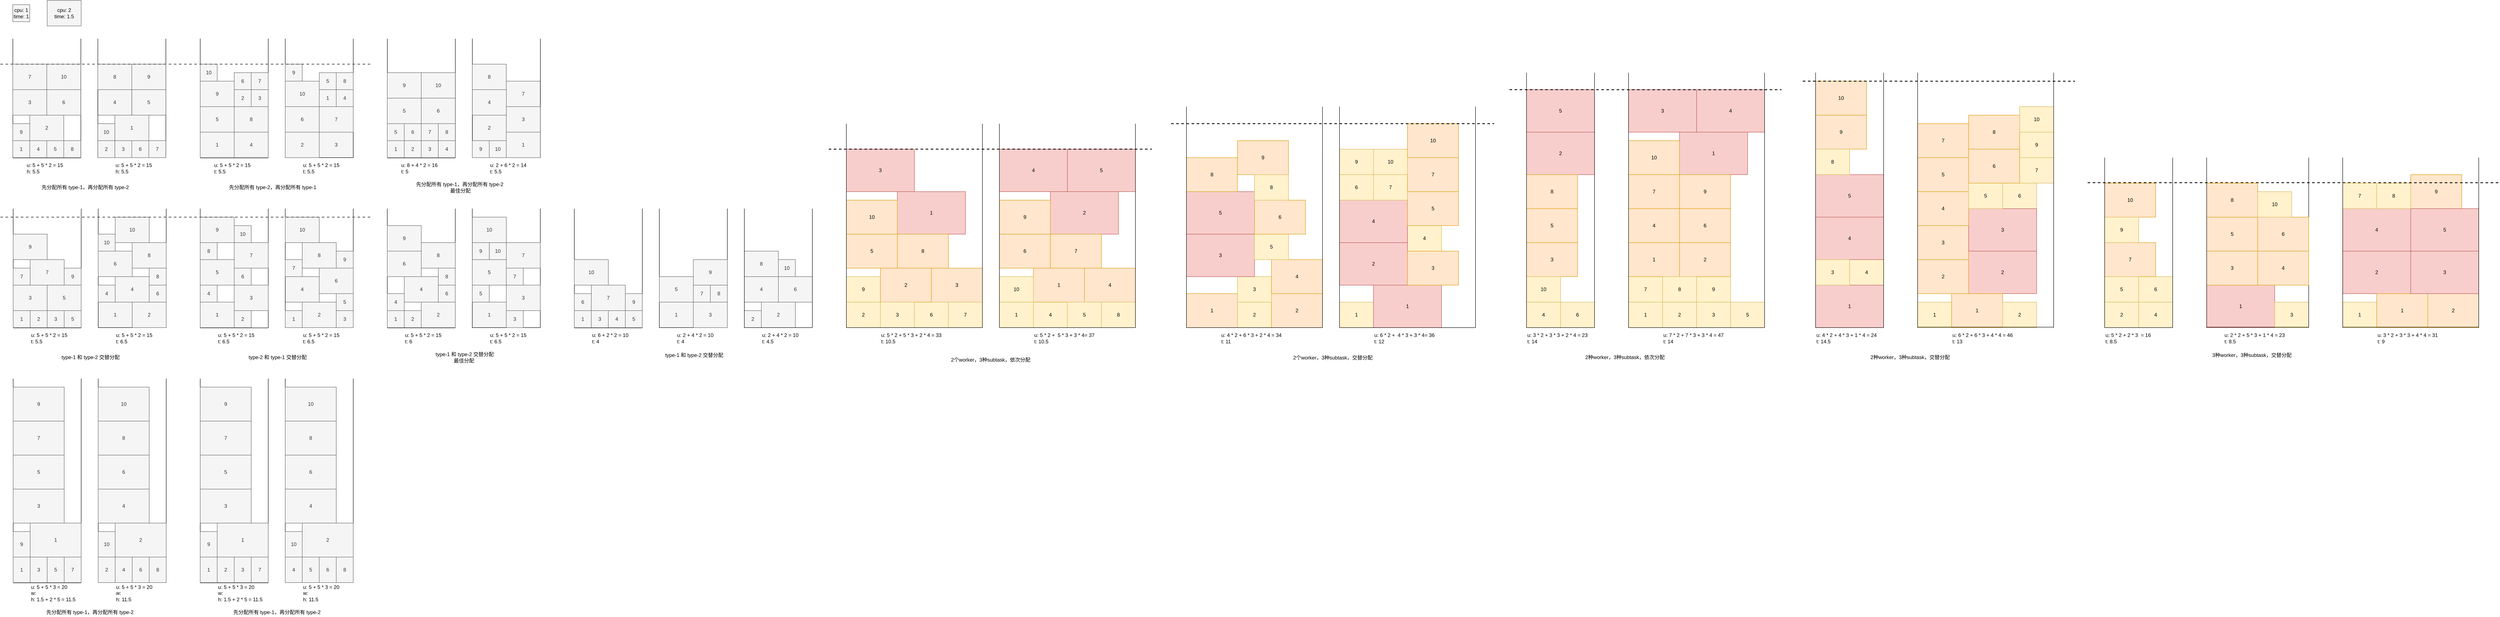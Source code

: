 <mxfile>
    <diagram id="sDRhL0U5E7Hy6duVgeHK" name="Page-1">
        <mxGraphModel dx="1588" dy="400" grid="1" gridSize="10" guides="1" tooltips="1" connect="1" arrows="1" fold="1" page="0" pageScale="1" pageWidth="827" pageHeight="1169" background="none" math="0" shadow="0">
            <root>
                <mxCell id="0"/>
                <mxCell id="1" parent="0"/>
                <mxCell id="93" value="" style="endArrow=none;html=1;strokeWidth=1;" parent="1" edge="1">
                    <mxGeometry width="50" height="50" relative="1" as="geometry">
                        <mxPoint x="39.17" y="920.57" as="sourcePoint"/>
                        <mxPoint x="39.17" y="640" as="targetPoint"/>
                    </mxGeometry>
                </mxCell>
                <mxCell id="94" value="" style="endArrow=none;html=1;strokeWidth=1;" parent="1" edge="1">
                    <mxGeometry width="50" height="50" relative="1" as="geometry">
                        <mxPoint x="39.17" y="920.57" as="sourcePoint"/>
                        <mxPoint x="199.17" y="920.57" as="targetPoint"/>
                    </mxGeometry>
                </mxCell>
                <mxCell id="95" value="" style="endArrow=none;html=1;strokeWidth=1;" parent="1" edge="1">
                    <mxGeometry width="50" height="50" relative="1" as="geometry">
                        <mxPoint x="199.17" y="920.57" as="sourcePoint"/>
                        <mxPoint x="199.17" y="640" as="targetPoint"/>
                    </mxGeometry>
                </mxCell>
                <mxCell id="96" value="4" style="rounded=0;whiteSpace=wrap;html=1;fillColor=#f5f5f5;strokeColor=#666666;fontColor=#333333;" parent="1" vertex="1">
                    <mxGeometry x="239.0" y="760" width="80" height="60" as="geometry"/>
                </mxCell>
                <mxCell id="97" value="2" style="rounded=0;whiteSpace=wrap;html=1;fillColor=#f5f5f5;strokeColor=#666666;fontColor=#333333;" parent="1" vertex="1">
                    <mxGeometry x="79" y="820" width="80" height="60" as="geometry"/>
                </mxCell>
                <mxCell id="98" value="" style="endArrow=none;html=1;strokeWidth=1;" parent="1" edge="1">
                    <mxGeometry width="50" height="50" relative="1" as="geometry">
                        <mxPoint x="239.17" y="920" as="sourcePoint"/>
                        <mxPoint x="239.17" y="640" as="targetPoint"/>
                    </mxGeometry>
                </mxCell>
                <mxCell id="99" value="" style="endArrow=none;html=1;strokeWidth=1;" parent="1" edge="1">
                    <mxGeometry width="50" height="50" relative="1" as="geometry">
                        <mxPoint x="239.17" y="920" as="sourcePoint"/>
                        <mxPoint x="399.17" y="920" as="targetPoint"/>
                    </mxGeometry>
                </mxCell>
                <mxCell id="100" value="" style="endArrow=none;html=1;strokeWidth=1;" parent="1" edge="1">
                    <mxGeometry width="50" height="50" relative="1" as="geometry">
                        <mxPoint x="399.17" y="920" as="sourcePoint"/>
                        <mxPoint x="399.17" y="640" as="targetPoint"/>
                    </mxGeometry>
                </mxCell>
                <mxCell id="101" value="2" style="rounded=0;whiteSpace=wrap;html=1;fillColor=#f5f5f5;strokeColor=#666666;fontColor=#333333;" parent="1" vertex="1">
                    <mxGeometry x="239.17" y="880" width="40" height="40" as="geometry"/>
                </mxCell>
                <mxCell id="102" value="1" style="rounded=0;whiteSpace=wrap;html=1;fillColor=#f5f5f5;strokeColor=#666666;fontColor=#333333;" parent="1" vertex="1">
                    <mxGeometry x="39" y="880" width="40" height="40" as="geometry"/>
                </mxCell>
                <mxCell id="103" value="5" style="rounded=0;whiteSpace=wrap;html=1;fillColor=#f5f5f5;strokeColor=#666666;fontColor=#333333;" parent="1" vertex="1">
                    <mxGeometry x="119.0" y="880" width="40" height="40" as="geometry"/>
                </mxCell>
                <mxCell id="104" value="3" style="rounded=0;whiteSpace=wrap;html=1;fillColor=#f5f5f5;strokeColor=#666666;fontColor=#333333;" parent="1" vertex="1">
                    <mxGeometry x="39" y="760" width="80" height="60" as="geometry"/>
                </mxCell>
                <mxCell id="105" value="3" style="rounded=0;whiteSpace=wrap;html=1;fillColor=#f5f5f5;strokeColor=#666666;fontColor=#333333;" parent="1" vertex="1">
                    <mxGeometry x="279.17" y="880" width="40" height="40" as="geometry"/>
                </mxCell>
                <mxCell id="106" value="4" style="rounded=0;whiteSpace=wrap;html=1;fillColor=#f5f5f5;strokeColor=#666666;fontColor=#333333;" parent="1" vertex="1">
                    <mxGeometry x="79" y="880" width="40" height="40" as="geometry"/>
                </mxCell>
                <mxCell id="107" value="1" style="rounded=0;whiteSpace=wrap;html=1;fillColor=#f5f5f5;strokeColor=#666666;fontColor=#333333;" parent="1" vertex="1">
                    <mxGeometry x="279.17" y="820" width="80" height="60" as="geometry"/>
                </mxCell>
                <mxCell id="108" value="6" style="rounded=0;whiteSpace=wrap;html=1;fillColor=#f5f5f5;strokeColor=#666666;fontColor=#333333;" parent="1" vertex="1">
                    <mxGeometry x="119" y="760" width="80" height="60" as="geometry"/>
                </mxCell>
                <mxCell id="109" value="u: 5 + 5 * 2 = 15&lt;br&gt;h: 5.5" style="text;html=1;align=left;verticalAlign=middle;resizable=0;points=[];autosize=1;strokeColor=none;fillColor=none;" parent="1" vertex="1">
                    <mxGeometry x="70" y="930" width="100" height="30" as="geometry"/>
                </mxCell>
                <mxCell id="110" value="u: 5 + 5 * 2 = 15&lt;br&gt;h: 5.5" style="text;html=1;align=left;verticalAlign=middle;resizable=0;points=[];autosize=1;strokeColor=none;fillColor=none;" parent="1" vertex="1">
                    <mxGeometry x="279.17" y="930" width="100" height="30" as="geometry"/>
                </mxCell>
                <mxCell id="111" value="10" style="rounded=0;whiteSpace=wrap;html=1;fillColor=#f5f5f5;strokeColor=#666666;fontColor=#333333;" parent="1" vertex="1">
                    <mxGeometry x="119" y="700" width="80" height="60" as="geometry"/>
                </mxCell>
                <mxCell id="112" value="5" style="rounded=0;whiteSpace=wrap;html=1;fillColor=#f5f5f5;strokeColor=#666666;fontColor=#333333;" parent="1" vertex="1">
                    <mxGeometry x="319.17" y="760" width="80" height="60" as="geometry"/>
                </mxCell>
                <mxCell id="113" value="8" style="rounded=0;whiteSpace=wrap;html=1;fillColor=#f5f5f5;strokeColor=#666666;fontColor=#333333;" parent="1" vertex="1">
                    <mxGeometry x="239.0" y="700" width="80" height="60" as="geometry"/>
                </mxCell>
                <mxCell id="114" value="7" style="rounded=0;whiteSpace=wrap;html=1;fillColor=#f5f5f5;strokeColor=#666666;fontColor=#333333;" parent="1" vertex="1">
                    <mxGeometry x="39" y="700" width="80" height="60" as="geometry"/>
                </mxCell>
                <mxCell id="115" value="9" style="rounded=0;whiteSpace=wrap;html=1;fillColor=#f5f5f5;strokeColor=#666666;fontColor=#333333;" parent="1" vertex="1">
                    <mxGeometry x="319" y="700" width="80" height="60" as="geometry"/>
                </mxCell>
                <mxCell id="116" value="6" style="rounded=0;whiteSpace=wrap;html=1;fillColor=#f5f5f5;strokeColor=#666666;fontColor=#333333;" parent="1" vertex="1">
                    <mxGeometry x="319" y="880" width="40" height="40" as="geometry"/>
                </mxCell>
                <mxCell id="117" value="8" style="rounded=0;whiteSpace=wrap;html=1;fillColor=#f5f5f5;strokeColor=#666666;fontColor=#333333;" parent="1" vertex="1">
                    <mxGeometry x="159" y="880" width="40" height="40" as="geometry"/>
                </mxCell>
                <mxCell id="118" value="7" style="rounded=0;whiteSpace=wrap;html=1;fillColor=#f5f5f5;strokeColor=#666666;fontColor=#333333;" parent="1" vertex="1">
                    <mxGeometry x="359" y="880" width="40" height="40" as="geometry"/>
                </mxCell>
                <mxCell id="119" value="9" style="rounded=0;whiteSpace=wrap;html=1;fillColor=#f5f5f5;strokeColor=#666666;fontColor=#333333;" parent="1" vertex="1">
                    <mxGeometry x="39" y="840" width="40" height="40" as="geometry"/>
                </mxCell>
                <mxCell id="120" value="10" style="rounded=0;whiteSpace=wrap;html=1;fillColor=#f5f5f5;strokeColor=#666666;fontColor=#333333;" parent="1" vertex="1">
                    <mxGeometry x="239.17" y="840" width="40" height="40" as="geometry"/>
                </mxCell>
                <mxCell id="150" value="先分配所有 type-1，再分配所有 type-2" style="text;html=1;align=center;verticalAlign=middle;resizable=0;points=[];autosize=1;strokeColor=none;fillColor=none;" parent="1" vertex="1">
                    <mxGeometry x="99.17" y="980" width="220" height="20" as="geometry"/>
                </mxCell>
                <mxCell id="183" value="" style="endArrow=none;html=1;strokeWidth=1;" parent="1" edge="1">
                    <mxGeometry width="50" height="50" relative="1" as="geometry">
                        <mxPoint x="480.0" y="920.57" as="sourcePoint"/>
                        <mxPoint x="480.0" y="640" as="targetPoint"/>
                    </mxGeometry>
                </mxCell>
                <mxCell id="184" value="" style="endArrow=none;html=1;strokeWidth=1;" parent="1" edge="1">
                    <mxGeometry width="50" height="50" relative="1" as="geometry">
                        <mxPoint x="480.0" y="920.57" as="sourcePoint"/>
                        <mxPoint x="640" y="920.57" as="targetPoint"/>
                    </mxGeometry>
                </mxCell>
                <mxCell id="185" value="" style="endArrow=none;html=1;strokeWidth=1;" parent="1" edge="1">
                    <mxGeometry width="50" height="50" relative="1" as="geometry">
                        <mxPoint x="640" y="920.57" as="sourcePoint"/>
                        <mxPoint x="640" y="640" as="targetPoint"/>
                    </mxGeometry>
                </mxCell>
                <mxCell id="186" value="3" style="rounded=0;whiteSpace=wrap;html=1;fillColor=#f5f5f5;strokeColor=#666666;fontColor=#333333;" parent="1" vertex="1">
                    <mxGeometry x="760" y="860" width="80" height="60" as="geometry"/>
                </mxCell>
                <mxCell id="187" value="1" style="rounded=0;whiteSpace=wrap;html=1;fillColor=#f5f5f5;strokeColor=#666666;fontColor=#333333;" parent="1" vertex="1">
                    <mxGeometry x="480" y="860" width="80" height="60" as="geometry"/>
                </mxCell>
                <mxCell id="188" value="" style="endArrow=none;html=1;strokeWidth=1;" parent="1" edge="1">
                    <mxGeometry width="50" height="50" relative="1" as="geometry">
                        <mxPoint x="680" y="920" as="sourcePoint"/>
                        <mxPoint x="680" y="640" as="targetPoint"/>
                    </mxGeometry>
                </mxCell>
                <mxCell id="189" value="" style="endArrow=none;html=1;strokeWidth=1;" parent="1" edge="1">
                    <mxGeometry width="50" height="50" relative="1" as="geometry">
                        <mxPoint x="680" y="920" as="sourcePoint"/>
                        <mxPoint x="840" y="920" as="targetPoint"/>
                    </mxGeometry>
                </mxCell>
                <mxCell id="190" value="" style="endArrow=none;html=1;strokeWidth=1;" parent="1" edge="1">
                    <mxGeometry width="50" height="50" relative="1" as="geometry">
                        <mxPoint x="840" y="920" as="sourcePoint"/>
                        <mxPoint x="840" y="640" as="targetPoint"/>
                    </mxGeometry>
                </mxCell>
                <mxCell id="191" value="1" style="rounded=0;whiteSpace=wrap;html=1;fillColor=#f5f5f5;strokeColor=#666666;fontColor=#333333;" parent="1" vertex="1">
                    <mxGeometry x="760" y="760" width="40" height="40" as="geometry"/>
                </mxCell>
                <mxCell id="192" value="2" style="rounded=0;whiteSpace=wrap;html=1;fillColor=#f5f5f5;strokeColor=#666666;fontColor=#333333;" parent="1" vertex="1">
                    <mxGeometry x="560" y="760" width="40" height="40" as="geometry"/>
                </mxCell>
                <mxCell id="193" value="6" style="rounded=0;whiteSpace=wrap;html=1;fillColor=#f5f5f5;strokeColor=#666666;fontColor=#333333;" parent="1" vertex="1">
                    <mxGeometry x="560" y="720" width="40" height="40" as="geometry"/>
                </mxCell>
                <mxCell id="194" value="4" style="rounded=0;whiteSpace=wrap;html=1;fillColor=#f5f5f5;strokeColor=#666666;fontColor=#333333;" parent="1" vertex="1">
                    <mxGeometry x="560" y="860" width="80" height="60" as="geometry"/>
                </mxCell>
                <mxCell id="195" value="4" style="rounded=0;whiteSpace=wrap;html=1;fillColor=#f5f5f5;strokeColor=#666666;fontColor=#333333;" parent="1" vertex="1">
                    <mxGeometry x="800" y="760" width="40" height="40" as="geometry"/>
                </mxCell>
                <mxCell id="196" value="3" style="rounded=0;whiteSpace=wrap;html=1;fillColor=#f5f5f5;strokeColor=#666666;fontColor=#333333;" parent="1" vertex="1">
                    <mxGeometry x="600" y="760" width="40" height="40" as="geometry"/>
                </mxCell>
                <mxCell id="197" value="2" style="rounded=0;whiteSpace=wrap;html=1;fillColor=#f5f5f5;strokeColor=#666666;fontColor=#333333;" parent="1" vertex="1">
                    <mxGeometry x="680" y="860" width="80" height="60" as="geometry"/>
                </mxCell>
                <mxCell id="198" value="5" style="rounded=0;whiteSpace=wrap;html=1;fillColor=#f5f5f5;strokeColor=#666666;fontColor=#333333;" parent="1" vertex="1">
                    <mxGeometry x="480" y="800" width="80" height="60" as="geometry"/>
                </mxCell>
                <mxCell id="199" value="u: 5 + 5 * 2 = 15&lt;br&gt;t: 5.5" style="text;html=1;align=left;verticalAlign=middle;resizable=0;points=[];autosize=1;strokeColor=none;fillColor=none;" parent="1" vertex="1">
                    <mxGeometry x="510.83" y="930" width="100" height="30" as="geometry"/>
                </mxCell>
                <mxCell id="200" value="u: 5 + 5 * 2 = 15&lt;br&gt;t: 5.5" style="text;html=1;align=left;verticalAlign=middle;resizable=0;points=[];autosize=1;strokeColor=none;fillColor=none;" parent="1" vertex="1">
                    <mxGeometry x="720" y="930" width="100" height="30" as="geometry"/>
                </mxCell>
                <mxCell id="201" value="9" style="rounded=0;whiteSpace=wrap;html=1;fillColor=#f5f5f5;strokeColor=#666666;fontColor=#333333;" parent="1" vertex="1">
                    <mxGeometry x="480" y="740" width="80" height="60" as="geometry"/>
                </mxCell>
                <mxCell id="202" value="6" style="rounded=0;whiteSpace=wrap;html=1;fillColor=#f5f5f5;strokeColor=#666666;fontColor=#333333;" parent="1" vertex="1">
                    <mxGeometry x="680" y="800" width="80" height="60" as="geometry"/>
                </mxCell>
                <mxCell id="203" value="7" style="rounded=0;whiteSpace=wrap;html=1;fillColor=#f5f5f5;strokeColor=#666666;fontColor=#333333;" parent="1" vertex="1">
                    <mxGeometry x="760" y="800" width="80" height="60" as="geometry"/>
                </mxCell>
                <mxCell id="204" value="8" style="rounded=0;whiteSpace=wrap;html=1;fillColor=#f5f5f5;strokeColor=#666666;fontColor=#333333;" parent="1" vertex="1">
                    <mxGeometry x="560" y="800" width="80" height="60" as="geometry"/>
                </mxCell>
                <mxCell id="205" value="10" style="rounded=0;whiteSpace=wrap;html=1;fillColor=#f5f5f5;strokeColor=#666666;fontColor=#333333;" parent="1" vertex="1">
                    <mxGeometry x="680" y="740" width="80" height="60" as="geometry"/>
                </mxCell>
                <mxCell id="206" value="5" style="rounded=0;whiteSpace=wrap;html=1;fillColor=#f5f5f5;strokeColor=#666666;fontColor=#333333;" parent="1" vertex="1">
                    <mxGeometry x="760" y="720" width="40" height="40" as="geometry"/>
                </mxCell>
                <mxCell id="207" value="7" style="rounded=0;whiteSpace=wrap;html=1;fillColor=#f5f5f5;strokeColor=#666666;fontColor=#333333;" parent="1" vertex="1">
                    <mxGeometry x="600" y="720" width="40" height="40" as="geometry"/>
                </mxCell>
                <mxCell id="208" value="8" style="rounded=0;whiteSpace=wrap;html=1;fillColor=#f5f5f5;strokeColor=#666666;fontColor=#333333;" parent="1" vertex="1">
                    <mxGeometry x="800" y="720" width="40" height="40" as="geometry"/>
                </mxCell>
                <mxCell id="209" value="10" style="rounded=0;whiteSpace=wrap;html=1;fillColor=#f5f5f5;strokeColor=#666666;fontColor=#333333;" parent="1" vertex="1">
                    <mxGeometry x="480" y="700" width="40" height="40" as="geometry"/>
                </mxCell>
                <mxCell id="210" value="9" style="rounded=0;whiteSpace=wrap;html=1;fillColor=#f5f5f5;strokeColor=#666666;fontColor=#333333;" parent="1" vertex="1">
                    <mxGeometry x="680" y="700" width="40" height="40" as="geometry"/>
                </mxCell>
                <mxCell id="211" value="先分配所有 type-2，再分配所有 type-1" style="text;html=1;align=center;verticalAlign=middle;resizable=0;points=[];autosize=1;strokeColor=none;fillColor=none;" parent="1" vertex="1">
                    <mxGeometry x="540" y="980" width="220" height="20" as="geometry"/>
                </mxCell>
                <mxCell id="213" value="" style="endArrow=none;html=1;strokeWidth=1;" parent="1" edge="1">
                    <mxGeometry width="50" height="50" relative="1" as="geometry">
                        <mxPoint x="920.17" y="920.57" as="sourcePoint"/>
                        <mxPoint x="920.17" y="640" as="targetPoint"/>
                    </mxGeometry>
                </mxCell>
                <mxCell id="214" value="" style="endArrow=none;html=1;strokeWidth=1;" parent="1" edge="1">
                    <mxGeometry width="50" height="50" relative="1" as="geometry">
                        <mxPoint x="920.17" y="920.57" as="sourcePoint"/>
                        <mxPoint x="1080.17" y="920.57" as="targetPoint"/>
                    </mxGeometry>
                </mxCell>
                <mxCell id="215" value="" style="endArrow=none;html=1;strokeWidth=1;" parent="1" edge="1">
                    <mxGeometry width="50" height="50" relative="1" as="geometry">
                        <mxPoint x="1080.17" y="920.57" as="sourcePoint"/>
                        <mxPoint x="1080.17" y="640" as="targetPoint"/>
                    </mxGeometry>
                </mxCell>
                <mxCell id="216" value="2" style="rounded=0;whiteSpace=wrap;html=1;fillColor=#f5f5f5;strokeColor=#666666;fontColor=#333333;" parent="1" vertex="1">
                    <mxGeometry x="1120.17" y="820" width="80" height="60" as="geometry"/>
                </mxCell>
                <mxCell id="217" value="7" style="rounded=0;whiteSpace=wrap;html=1;fillColor=#f5f5f5;strokeColor=#666666;fontColor=#333333;" parent="1" vertex="1">
                    <mxGeometry x="1200" y="740" width="80" height="60" as="geometry"/>
                </mxCell>
                <mxCell id="218" value="" style="endArrow=none;html=1;strokeWidth=1;" parent="1" edge="1">
                    <mxGeometry width="50" height="50" relative="1" as="geometry">
                        <mxPoint x="1120.17" y="920" as="sourcePoint"/>
                        <mxPoint x="1120.17" y="640" as="targetPoint"/>
                    </mxGeometry>
                </mxCell>
                <mxCell id="219" value="" style="endArrow=none;html=1;strokeWidth=1;" parent="1" edge="1">
                    <mxGeometry width="50" height="50" relative="1" as="geometry">
                        <mxPoint x="1120.17" y="920" as="sourcePoint"/>
                        <mxPoint x="1280.17" y="920" as="targetPoint"/>
                    </mxGeometry>
                </mxCell>
                <mxCell id="220" value="" style="endArrow=none;html=1;strokeWidth=1;" parent="1" edge="1">
                    <mxGeometry width="50" height="50" relative="1" as="geometry">
                        <mxPoint x="1280.17" y="920" as="sourcePoint"/>
                        <mxPoint x="1280.17" y="640" as="targetPoint"/>
                    </mxGeometry>
                </mxCell>
                <mxCell id="221" value="7" style="rounded=0;whiteSpace=wrap;html=1;fillColor=#f5f5f5;strokeColor=#666666;fontColor=#333333;" parent="1" vertex="1">
                    <mxGeometry x="1000.0" y="840" width="40" height="40" as="geometry"/>
                </mxCell>
                <mxCell id="222" value="1" style="rounded=0;whiteSpace=wrap;html=1;fillColor=#f5f5f5;strokeColor=#666666;fontColor=#333333;" parent="1" vertex="1">
                    <mxGeometry x="920" y="880" width="40" height="40" as="geometry"/>
                </mxCell>
                <mxCell id="223" value="3" style="rounded=0;whiteSpace=wrap;html=1;fillColor=#f5f5f5;strokeColor=#666666;fontColor=#333333;" parent="1" vertex="1">
                    <mxGeometry x="1000" y="880" width="40" height="40" as="geometry"/>
                </mxCell>
                <mxCell id="224" value="5" style="rounded=0;whiteSpace=wrap;html=1;fillColor=#f5f5f5;strokeColor=#666666;fontColor=#333333;" parent="1" vertex="1">
                    <mxGeometry x="920" y="780" width="80" height="60" as="geometry"/>
                </mxCell>
                <mxCell id="225" value="8" style="rounded=0;whiteSpace=wrap;html=1;fillColor=#f5f5f5;strokeColor=#666666;fontColor=#333333;" parent="1" vertex="1">
                    <mxGeometry x="1040" y="840" width="40" height="40" as="geometry"/>
                </mxCell>
                <mxCell id="226" value="2" style="rounded=0;whiteSpace=wrap;html=1;fillColor=#f5f5f5;strokeColor=#666666;fontColor=#333333;" parent="1" vertex="1">
                    <mxGeometry x="960" y="880" width="40" height="40" as="geometry"/>
                </mxCell>
                <mxCell id="227" value="1" style="rounded=0;whiteSpace=wrap;html=1;fillColor=#f5f5f5;strokeColor=#666666;fontColor=#333333;" parent="1" vertex="1">
                    <mxGeometry x="1200" y="860" width="80" height="60" as="geometry"/>
                </mxCell>
                <mxCell id="228" value="6" style="rounded=0;whiteSpace=wrap;html=1;fillColor=#f5f5f5;strokeColor=#666666;fontColor=#333333;" parent="1" vertex="1">
                    <mxGeometry x="1000" y="780" width="80" height="60" as="geometry"/>
                </mxCell>
                <mxCell id="229" value="u: 8 + 4 * 2 = 16&amp;nbsp;&lt;br&gt;t: 5" style="text;html=1;align=left;verticalAlign=middle;resizable=0;points=[];autosize=1;strokeColor=none;fillColor=none;" parent="1" vertex="1">
                    <mxGeometry x="951" y="930" width="100" height="30" as="geometry"/>
                </mxCell>
                <mxCell id="230" value="u: 2 + 6 * 2 = 14&amp;nbsp;&lt;br&gt;t: 5.5" style="text;html=1;align=left;verticalAlign=middle;resizable=0;points=[];autosize=1;strokeColor=none;fillColor=none;" parent="1" vertex="1">
                    <mxGeometry x="1160.17" y="930" width="100" height="30" as="geometry"/>
                </mxCell>
                <mxCell id="231" value="10" style="rounded=0;whiteSpace=wrap;html=1;fillColor=#f5f5f5;strokeColor=#666666;fontColor=#333333;" parent="1" vertex="1">
                    <mxGeometry x="1000" y="720" width="80" height="60" as="geometry"/>
                </mxCell>
                <mxCell id="232" value="3" style="rounded=0;whiteSpace=wrap;html=1;fillColor=#f5f5f5;strokeColor=#666666;fontColor=#333333;" parent="1" vertex="1">
                    <mxGeometry x="1200" y="800" width="80" height="60" as="geometry"/>
                </mxCell>
                <mxCell id="233" value="4" style="rounded=0;whiteSpace=wrap;html=1;fillColor=#f5f5f5;strokeColor=#666666;fontColor=#333333;" parent="1" vertex="1">
                    <mxGeometry x="1120.17" y="760" width="80" height="60" as="geometry"/>
                </mxCell>
                <mxCell id="234" value="9" style="rounded=0;whiteSpace=wrap;html=1;fillColor=#f5f5f5;strokeColor=#666666;fontColor=#333333;" parent="1" vertex="1">
                    <mxGeometry x="920" y="720" width="80" height="60" as="geometry"/>
                </mxCell>
                <mxCell id="235" value="8" style="rounded=0;whiteSpace=wrap;html=1;fillColor=#f5f5f5;strokeColor=#666666;fontColor=#333333;" parent="1" vertex="1">
                    <mxGeometry x="1120" y="700" width="80" height="60" as="geometry"/>
                </mxCell>
                <mxCell id="236" value="9" style="rounded=0;whiteSpace=wrap;html=1;fillColor=#f5f5f5;strokeColor=#666666;fontColor=#333333;" parent="1" vertex="1">
                    <mxGeometry x="1120" y="880" width="40" height="40" as="geometry"/>
                </mxCell>
                <mxCell id="237" value="4" style="rounded=0;whiteSpace=wrap;html=1;fillColor=#f5f5f5;strokeColor=#666666;fontColor=#333333;" parent="1" vertex="1">
                    <mxGeometry x="1040" y="880" width="40" height="40" as="geometry"/>
                </mxCell>
                <mxCell id="238" value="10" style="rounded=0;whiteSpace=wrap;html=1;fillColor=#f5f5f5;strokeColor=#666666;fontColor=#333333;" parent="1" vertex="1">
                    <mxGeometry x="1160" y="880" width="40" height="40" as="geometry"/>
                </mxCell>
                <mxCell id="239" value="5" style="rounded=0;whiteSpace=wrap;html=1;fillColor=#f5f5f5;strokeColor=#666666;fontColor=#333333;" parent="1" vertex="1">
                    <mxGeometry x="920" y="840" width="40" height="40" as="geometry"/>
                </mxCell>
                <mxCell id="240" value="6" style="rounded=0;whiteSpace=wrap;html=1;fillColor=#f5f5f5;strokeColor=#666666;fontColor=#333333;" parent="1" vertex="1">
                    <mxGeometry x="960.0" y="840" width="40" height="40" as="geometry"/>
                </mxCell>
                <mxCell id="241" value="先分配所有 type-1，再分配所有 type-2&lt;br&gt;&amp;nbsp;最佳分配" style="text;html=1;align=center;verticalAlign=middle;resizable=0;points=[];autosize=1;strokeColor=none;fillColor=none;" parent="1" vertex="1">
                    <mxGeometry x="980.17" y="975" width="220" height="30" as="geometry"/>
                </mxCell>
                <mxCell id="242" value="" style="endArrow=none;html=1;strokeWidth=1;" parent="1" edge="1">
                    <mxGeometry width="50" height="50" relative="1" as="geometry">
                        <mxPoint x="920" y="1320.57" as="sourcePoint"/>
                        <mxPoint x="920" y="1040" as="targetPoint"/>
                    </mxGeometry>
                </mxCell>
                <mxCell id="243" value="" style="endArrow=none;html=1;strokeWidth=1;" parent="1" edge="1">
                    <mxGeometry width="50" height="50" relative="1" as="geometry">
                        <mxPoint x="920" y="1320.57" as="sourcePoint"/>
                        <mxPoint x="1080" y="1320.57" as="targetPoint"/>
                    </mxGeometry>
                </mxCell>
                <mxCell id="244" value="" style="endArrow=none;html=1;strokeWidth=1;" parent="1" edge="1">
                    <mxGeometry width="50" height="50" relative="1" as="geometry">
                        <mxPoint x="1080" y="1320.57" as="sourcePoint"/>
                        <mxPoint x="1080" y="1040" as="targetPoint"/>
                    </mxGeometry>
                </mxCell>
                <mxCell id="245" value="4" style="rounded=0;whiteSpace=wrap;html=1;fillColor=#f5f5f5;strokeColor=#666666;fontColor=#333333;" parent="1" vertex="1">
                    <mxGeometry x="960" y="1200" width="80" height="60" as="geometry"/>
                </mxCell>
                <mxCell id="246" value="1" style="rounded=0;whiteSpace=wrap;html=1;fillColor=#f5f5f5;strokeColor=#666666;fontColor=#333333;" parent="1" vertex="1">
                    <mxGeometry x="1120" y="1260" width="80" height="60" as="geometry"/>
                </mxCell>
                <mxCell id="247" value="" style="endArrow=none;html=1;strokeWidth=1;" parent="1" edge="1">
                    <mxGeometry width="50" height="50" relative="1" as="geometry">
                        <mxPoint x="1120" y="1320.0" as="sourcePoint"/>
                        <mxPoint x="1120" y="1040" as="targetPoint"/>
                    </mxGeometry>
                </mxCell>
                <mxCell id="248" value="" style="endArrow=none;html=1;strokeWidth=1;" parent="1" edge="1">
                    <mxGeometry width="50" height="50" relative="1" as="geometry">
                        <mxPoint x="1120" y="1320.0" as="sourcePoint"/>
                        <mxPoint x="1280" y="1320.0" as="targetPoint"/>
                    </mxGeometry>
                </mxCell>
                <mxCell id="249" value="" style="endArrow=none;html=1;strokeWidth=1;" parent="1" edge="1">
                    <mxGeometry width="50" height="50" relative="1" as="geometry">
                        <mxPoint x="1280" y="1320.0" as="sourcePoint"/>
                        <mxPoint x="1280" y="1040" as="targetPoint"/>
                    </mxGeometry>
                </mxCell>
                <mxCell id="250" value="2" style="rounded=0;whiteSpace=wrap;html=1;fillColor=#f5f5f5;strokeColor=#666666;fontColor=#333333;" parent="1" vertex="1">
                    <mxGeometry x="960" y="1280" width="40" height="40" as="geometry"/>
                </mxCell>
                <mxCell id="251" value="1" style="rounded=0;whiteSpace=wrap;html=1;fillColor=#f5f5f5;strokeColor=#666666;fontColor=#333333;" parent="1" vertex="1">
                    <mxGeometry x="920" y="1280" width="40" height="40" as="geometry"/>
                </mxCell>
                <mxCell id="252" value="5" style="rounded=0;whiteSpace=wrap;html=1;fillColor=#f5f5f5;strokeColor=#666666;fontColor=#333333;" parent="1" vertex="1">
                    <mxGeometry x="1120" y="1220" width="40" height="40" as="geometry"/>
                </mxCell>
                <mxCell id="253" value="3" style="rounded=0;whiteSpace=wrap;html=1;fillColor=#f5f5f5;strokeColor=#666666;fontColor=#333333;" parent="1" vertex="1">
                    <mxGeometry x="1200" y="1220" width="80" height="60" as="geometry"/>
                </mxCell>
                <mxCell id="254" value="4" style="rounded=0;whiteSpace=wrap;html=1;fillColor=#f5f5f5;strokeColor=#666666;fontColor=#333333;" parent="1" vertex="1">
                    <mxGeometry x="920" y="1240" width="40" height="40" as="geometry"/>
                </mxCell>
                <mxCell id="255" value="3" style="rounded=0;whiteSpace=wrap;html=1;fillColor=#f5f5f5;strokeColor=#666666;fontColor=#333333;" parent="1" vertex="1">
                    <mxGeometry x="1200" y="1280" width="40" height="40" as="geometry"/>
                </mxCell>
                <mxCell id="256" value="2" style="rounded=0;whiteSpace=wrap;html=1;fillColor=#f5f5f5;strokeColor=#666666;fontColor=#333333;" parent="1" vertex="1">
                    <mxGeometry x="1000" y="1260" width="80" height="60" as="geometry"/>
                </mxCell>
                <mxCell id="257" value="5" style="rounded=0;whiteSpace=wrap;html=1;fillColor=#f5f5f5;strokeColor=#666666;fontColor=#333333;" parent="1" vertex="1">
                    <mxGeometry x="1120" y="1160" width="80" height="60" as="geometry"/>
                </mxCell>
                <mxCell id="258" value="u: 5 + 5 * 2 = 15&lt;br&gt;t: 6" style="text;html=1;align=left;verticalAlign=middle;resizable=0;points=[];autosize=1;strokeColor=none;fillColor=none;" parent="1" vertex="1">
                    <mxGeometry x="960" y="1330" width="100" height="30" as="geometry"/>
                </mxCell>
                <mxCell id="259" value="u: 5 + 5 * 2 = 15&lt;br&gt;t: 6.5" style="text;html=1;align=left;verticalAlign=middle;resizable=0;points=[];autosize=1;strokeColor=none;fillColor=none;" parent="1" vertex="1">
                    <mxGeometry x="1160" y="1330" width="100" height="30" as="geometry"/>
                </mxCell>
                <mxCell id="260" value="9" style="rounded=0;whiteSpace=wrap;html=1;fillColor=#f5f5f5;strokeColor=#666666;fontColor=#333333;" parent="1" vertex="1">
                    <mxGeometry x="920" y="1080" width="80" height="60" as="geometry"/>
                </mxCell>
                <mxCell id="261" value="6" style="rounded=0;whiteSpace=wrap;html=1;fillColor=#f5f5f5;strokeColor=#666666;fontColor=#333333;" parent="1" vertex="1">
                    <mxGeometry x="920" y="1140" width="80" height="60" as="geometry"/>
                </mxCell>
                <mxCell id="262" value="8" style="rounded=0;whiteSpace=wrap;html=1;fillColor=#f5f5f5;strokeColor=#666666;fontColor=#333333;" parent="1" vertex="1">
                    <mxGeometry x="1000" y="1120" width="80" height="60" as="geometry"/>
                </mxCell>
                <mxCell id="263" value="7" style="rounded=0;whiteSpace=wrap;html=1;fillColor=#f5f5f5;strokeColor=#666666;fontColor=#333333;" parent="1" vertex="1">
                    <mxGeometry x="1200" y="1120" width="80" height="60" as="geometry"/>
                </mxCell>
                <mxCell id="264" value="10" style="rounded=0;whiteSpace=wrap;html=1;fillColor=#f5f5f5;strokeColor=#666666;fontColor=#333333;" parent="1" vertex="1">
                    <mxGeometry x="1120.17" y="1060" width="80" height="60" as="geometry"/>
                </mxCell>
                <mxCell id="265" value="6" style="rounded=0;whiteSpace=wrap;html=1;fillColor=#f5f5f5;strokeColor=#666666;fontColor=#333333;" parent="1" vertex="1">
                    <mxGeometry x="1040" y="1220" width="40" height="40" as="geometry"/>
                </mxCell>
                <mxCell id="266" value="7" style="rounded=0;whiteSpace=wrap;html=1;fillColor=#f5f5f5;strokeColor=#666666;fontColor=#333333;" parent="1" vertex="1">
                    <mxGeometry x="1200" y="1180" width="40" height="40" as="geometry"/>
                </mxCell>
                <mxCell id="267" value="8" style="rounded=0;whiteSpace=wrap;html=1;fillColor=#f5f5f5;strokeColor=#666666;fontColor=#333333;" parent="1" vertex="1">
                    <mxGeometry x="1040" y="1180" width="40" height="40" as="geometry"/>
                </mxCell>
                <mxCell id="268" value="9" style="rounded=0;whiteSpace=wrap;html=1;fillColor=#f5f5f5;strokeColor=#666666;fontColor=#333333;" parent="1" vertex="1">
                    <mxGeometry x="1120.17" y="1120" width="40" height="40" as="geometry"/>
                </mxCell>
                <mxCell id="269" value="10" style="rounded=0;whiteSpace=wrap;html=1;fillColor=#f5f5f5;strokeColor=#666666;fontColor=#333333;" parent="1" vertex="1">
                    <mxGeometry x="1160.17" y="1120" width="40" height="40" as="geometry"/>
                </mxCell>
                <mxCell id="270" value="&amp;nbsp;type-1 和 type-2 交替分配&lt;br&gt;最佳分配" style="text;html=1;align=center;verticalAlign=middle;resizable=0;points=[];autosize=1;strokeColor=none;fillColor=none;" parent="1" vertex="1">
                    <mxGeometry x="1020" y="1375" width="160" height="30" as="geometry"/>
                </mxCell>
                <mxCell id="300" value="" style="endArrow=none;html=1;strokeWidth=1;" parent="1" edge="1">
                    <mxGeometry width="50" height="50" relative="1" as="geometry">
                        <mxPoint x="40" y="1920.57" as="sourcePoint"/>
                        <mxPoint x="40" y="1440" as="targetPoint"/>
                    </mxGeometry>
                </mxCell>
                <mxCell id="301" value="" style="endArrow=none;html=1;strokeWidth=1;" parent="1" edge="1">
                    <mxGeometry width="50" height="50" relative="1" as="geometry">
                        <mxPoint x="40" y="1920.57" as="sourcePoint"/>
                        <mxPoint x="200" y="1920.57" as="targetPoint"/>
                    </mxGeometry>
                </mxCell>
                <mxCell id="302" value="" style="endArrow=none;html=1;strokeWidth=1;" parent="1" edge="1">
                    <mxGeometry width="50" height="50" relative="1" as="geometry">
                        <mxPoint x="200" y="1920.57" as="sourcePoint"/>
                        <mxPoint x="200" y="1440" as="targetPoint"/>
                    </mxGeometry>
                </mxCell>
                <mxCell id="305" value="" style="endArrow=none;html=1;strokeWidth=1;" parent="1" edge="1">
                    <mxGeometry width="50" height="50" relative="1" as="geometry">
                        <mxPoint x="240" y="1920.0" as="sourcePoint"/>
                        <mxPoint x="240" y="1440" as="targetPoint"/>
                    </mxGeometry>
                </mxCell>
                <mxCell id="306" value="" style="endArrow=none;html=1;strokeWidth=1;" parent="1" edge="1">
                    <mxGeometry width="50" height="50" relative="1" as="geometry">
                        <mxPoint x="240" y="1920.0" as="sourcePoint"/>
                        <mxPoint x="400" y="1920.0" as="targetPoint"/>
                    </mxGeometry>
                </mxCell>
                <mxCell id="307" value="" style="endArrow=none;html=1;strokeWidth=1;" parent="1" edge="1">
                    <mxGeometry width="50" height="50" relative="1" as="geometry">
                        <mxPoint x="400" y="1920.0" as="sourcePoint"/>
                        <mxPoint x="400" y="1440" as="targetPoint"/>
                    </mxGeometry>
                </mxCell>
                <mxCell id="309" value="1" style="rounded=0;whiteSpace=wrap;html=1;fillColor=#f5f5f5;strokeColor=#666666;fontColor=#333333;" parent="1" vertex="1">
                    <mxGeometry x="40" y="1860" width="40" height="60" as="geometry"/>
                </mxCell>
                <mxCell id="316" value="u: 5 + 5 * 3 = 20&lt;br&gt;w:&amp;nbsp;&lt;br&gt;h: 1.5 + 2 * 5 = 11.5" style="text;html=1;align=left;verticalAlign=middle;resizable=0;points=[];autosize=1;strokeColor=none;fillColor=none;" parent="1" vertex="1">
                    <mxGeometry x="80" y="1920" width="120" height="50" as="geometry"/>
                </mxCell>
                <mxCell id="317" value="u: 5 + 5 * 3 = 20&lt;br&gt;w:&amp;nbsp;&lt;br&gt;h: 11.5" style="text;html=1;align=left;verticalAlign=middle;resizable=0;points=[];autosize=1;strokeColor=none;fillColor=none;" parent="1" vertex="1">
                    <mxGeometry x="280" y="1920" width="100" height="50" as="geometry"/>
                </mxCell>
                <mxCell id="318" value="1" style="rounded=0;whiteSpace=wrap;html=1;fillColor=#f5f5f5;strokeColor=#666666;fontColor=#333333;" parent="1" vertex="1">
                    <mxGeometry x="80" y="1780" width="120" height="80" as="geometry"/>
                </mxCell>
                <mxCell id="328" value="先分配所有 type-1，再分配所有 type-2" style="text;html=1;align=center;verticalAlign=middle;resizable=0;points=[];autosize=1;strokeColor=none;fillColor=none;" parent="1" vertex="1">
                    <mxGeometry x="110" y="1980" width="220" height="20" as="geometry"/>
                </mxCell>
                <mxCell id="329" value="2" style="rounded=0;whiteSpace=wrap;html=1;fillColor=#f5f5f5;strokeColor=#666666;fontColor=#333333;" parent="1" vertex="1">
                    <mxGeometry x="240" y="1860" width="40" height="60" as="geometry"/>
                </mxCell>
                <mxCell id="330" value="3" style="rounded=0;whiteSpace=wrap;html=1;fillColor=#f5f5f5;strokeColor=#666666;fontColor=#333333;" parent="1" vertex="1">
                    <mxGeometry x="80" y="1860" width="40" height="60" as="geometry"/>
                </mxCell>
                <mxCell id="331" value="5" style="rounded=0;whiteSpace=wrap;html=1;fillColor=#f5f5f5;strokeColor=#666666;fontColor=#333333;" parent="1" vertex="1">
                    <mxGeometry x="120" y="1860" width="40" height="60" as="geometry"/>
                </mxCell>
                <mxCell id="332" value="7" style="rounded=0;whiteSpace=wrap;html=1;fillColor=#f5f5f5;strokeColor=#666666;fontColor=#333333;" parent="1" vertex="1">
                    <mxGeometry x="160" y="1860" width="40" height="60" as="geometry"/>
                </mxCell>
                <mxCell id="333" value="9" style="rounded=0;whiteSpace=wrap;html=1;fillColor=#f5f5f5;strokeColor=#666666;fontColor=#333333;" parent="1" vertex="1">
                    <mxGeometry x="40" y="1800" width="40" height="60" as="geometry"/>
                </mxCell>
                <mxCell id="334" value="4" style="rounded=0;whiteSpace=wrap;html=1;fillColor=#f5f5f5;strokeColor=#666666;fontColor=#333333;" parent="1" vertex="1">
                    <mxGeometry x="280" y="1860" width="40" height="60" as="geometry"/>
                </mxCell>
                <mxCell id="335" value="6" style="rounded=0;whiteSpace=wrap;html=1;fillColor=#f5f5f5;strokeColor=#666666;fontColor=#333333;" parent="1" vertex="1">
                    <mxGeometry x="320" y="1860" width="40" height="60" as="geometry"/>
                </mxCell>
                <mxCell id="336" value="8" style="rounded=0;whiteSpace=wrap;html=1;fillColor=#f5f5f5;strokeColor=#666666;fontColor=#333333;" parent="1" vertex="1">
                    <mxGeometry x="360" y="1860" width="40" height="60" as="geometry"/>
                </mxCell>
                <mxCell id="337" value="10" style="rounded=0;whiteSpace=wrap;html=1;fillColor=#f5f5f5;strokeColor=#666666;fontColor=#333333;" parent="1" vertex="1">
                    <mxGeometry x="240" y="1800" width="40" height="60" as="geometry"/>
                </mxCell>
                <mxCell id="338" value="3" style="rounded=0;whiteSpace=wrap;html=1;fillColor=#f5f5f5;strokeColor=#666666;fontColor=#333333;" parent="1" vertex="1">
                    <mxGeometry x="40" y="1700" width="120" height="80" as="geometry"/>
                </mxCell>
                <mxCell id="339" value="5" style="rounded=0;whiteSpace=wrap;html=1;fillColor=#f5f5f5;strokeColor=#666666;fontColor=#333333;" parent="1" vertex="1">
                    <mxGeometry x="40" y="1620" width="120" height="80" as="geometry"/>
                </mxCell>
                <mxCell id="340" value="7" style="rounded=0;whiteSpace=wrap;html=1;fillColor=#f5f5f5;strokeColor=#666666;fontColor=#333333;" parent="1" vertex="1">
                    <mxGeometry x="40" y="1540" width="120" height="80" as="geometry"/>
                </mxCell>
                <mxCell id="341" value="9" style="rounded=0;whiteSpace=wrap;html=1;fillColor=#f5f5f5;strokeColor=#666666;fontColor=#333333;" parent="1" vertex="1">
                    <mxGeometry x="40" y="1460" width="120" height="80" as="geometry"/>
                </mxCell>
                <mxCell id="342" value="2" style="rounded=0;whiteSpace=wrap;html=1;fillColor=#f5f5f5;strokeColor=#666666;fontColor=#333333;" parent="1" vertex="1">
                    <mxGeometry x="280" y="1780" width="120" height="80" as="geometry"/>
                </mxCell>
                <mxCell id="343" value="4" style="rounded=0;whiteSpace=wrap;html=1;fillColor=#f5f5f5;strokeColor=#666666;fontColor=#333333;" parent="1" vertex="1">
                    <mxGeometry x="240" y="1700" width="120" height="80" as="geometry"/>
                </mxCell>
                <mxCell id="344" value="6" style="rounded=0;whiteSpace=wrap;html=1;fillColor=#f5f5f5;strokeColor=#666666;fontColor=#333333;" parent="1" vertex="1">
                    <mxGeometry x="240" y="1620" width="120" height="80" as="geometry"/>
                </mxCell>
                <mxCell id="345" value="8" style="rounded=0;whiteSpace=wrap;html=1;fillColor=#f5f5f5;strokeColor=#666666;fontColor=#333333;" parent="1" vertex="1">
                    <mxGeometry x="240" y="1540" width="120" height="80" as="geometry"/>
                </mxCell>
                <mxCell id="346" value="10" style="rounded=0;whiteSpace=wrap;html=1;fillColor=#f5f5f5;strokeColor=#666666;fontColor=#333333;" parent="1" vertex="1">
                    <mxGeometry x="240" y="1460" width="120" height="80" as="geometry"/>
                </mxCell>
                <mxCell id="377" value="" style="endArrow=none;html=1;strokeWidth=1;" parent="1" edge="1">
                    <mxGeometry width="50" height="50" relative="1" as="geometry">
                        <mxPoint x="480" y="1920.57" as="sourcePoint"/>
                        <mxPoint x="480" y="1440" as="targetPoint"/>
                    </mxGeometry>
                </mxCell>
                <mxCell id="378" value="" style="endArrow=none;html=1;strokeWidth=1;" parent="1" edge="1">
                    <mxGeometry width="50" height="50" relative="1" as="geometry">
                        <mxPoint x="480" y="1920.57" as="sourcePoint"/>
                        <mxPoint x="640" y="1920.57" as="targetPoint"/>
                    </mxGeometry>
                </mxCell>
                <mxCell id="379" value="" style="endArrow=none;html=1;strokeWidth=1;" parent="1" edge="1">
                    <mxGeometry width="50" height="50" relative="1" as="geometry">
                        <mxPoint x="640" y="1920.57" as="sourcePoint"/>
                        <mxPoint x="640" y="1440" as="targetPoint"/>
                    </mxGeometry>
                </mxCell>
                <mxCell id="380" value="" style="endArrow=none;html=1;strokeWidth=1;" parent="1" edge="1">
                    <mxGeometry width="50" height="50" relative="1" as="geometry">
                        <mxPoint x="680" y="1920" as="sourcePoint"/>
                        <mxPoint x="680" y="1440" as="targetPoint"/>
                    </mxGeometry>
                </mxCell>
                <mxCell id="381" value="" style="endArrow=none;html=1;strokeWidth=1;" parent="1" edge="1">
                    <mxGeometry width="50" height="50" relative="1" as="geometry">
                        <mxPoint x="680" y="1920" as="sourcePoint"/>
                        <mxPoint x="840" y="1920" as="targetPoint"/>
                    </mxGeometry>
                </mxCell>
                <mxCell id="382" value="" style="endArrow=none;html=1;strokeWidth=1;" parent="1" edge="1">
                    <mxGeometry width="50" height="50" relative="1" as="geometry">
                        <mxPoint x="840" y="1920" as="sourcePoint"/>
                        <mxPoint x="840" y="1440" as="targetPoint"/>
                    </mxGeometry>
                </mxCell>
                <mxCell id="383" value="1" style="rounded=0;whiteSpace=wrap;html=1;fillColor=#f5f5f5;strokeColor=#666666;fontColor=#333333;" parent="1" vertex="1">
                    <mxGeometry x="480" y="1860" width="40" height="60" as="geometry"/>
                </mxCell>
                <mxCell id="384" value="u: 5 + 5 * 3 = 20&lt;br&gt;w:&amp;nbsp;&lt;br&gt;h: 1.5 + 2 * 5 = 11.5" style="text;html=1;align=left;verticalAlign=middle;resizable=0;points=[];autosize=1;strokeColor=none;fillColor=none;" parent="1" vertex="1">
                    <mxGeometry x="520" y="1920" width="120" height="50" as="geometry"/>
                </mxCell>
                <mxCell id="385" value="u: 5 + 5 * 3 = 20&lt;br&gt;w:&amp;nbsp;&lt;br&gt;h: 11.5" style="text;html=1;align=left;verticalAlign=middle;resizable=0;points=[];autosize=1;strokeColor=none;fillColor=none;" parent="1" vertex="1">
                    <mxGeometry x="720" y="1920" width="100" height="50" as="geometry"/>
                </mxCell>
                <mxCell id="386" value="1" style="rounded=0;whiteSpace=wrap;html=1;fillColor=#f5f5f5;strokeColor=#666666;fontColor=#333333;" parent="1" vertex="1">
                    <mxGeometry x="520" y="1780" width="120" height="80" as="geometry"/>
                </mxCell>
                <mxCell id="387" value="先分配所有 type-1，再分配所有 type-2" style="text;html=1;align=center;verticalAlign=middle;resizable=0;points=[];autosize=1;strokeColor=none;fillColor=none;" parent="1" vertex="1">
                    <mxGeometry x="550" y="1980" width="220" height="20" as="geometry"/>
                </mxCell>
                <mxCell id="388" value="2" style="rounded=0;whiteSpace=wrap;html=1;fillColor=#f5f5f5;strokeColor=#666666;fontColor=#333333;" parent="1" vertex="1">
                    <mxGeometry x="520" y="1860" width="40" height="60" as="geometry"/>
                </mxCell>
                <mxCell id="389" value="3" style="rounded=0;whiteSpace=wrap;html=1;fillColor=#f5f5f5;strokeColor=#666666;fontColor=#333333;" parent="1" vertex="1">
                    <mxGeometry x="560" y="1860" width="40" height="60" as="geometry"/>
                </mxCell>
                <mxCell id="390" value="5" style="rounded=0;whiteSpace=wrap;html=1;fillColor=#f5f5f5;strokeColor=#666666;fontColor=#333333;" parent="1" vertex="1">
                    <mxGeometry x="720" y="1860" width="40" height="60" as="geometry"/>
                </mxCell>
                <mxCell id="391" value="7" style="rounded=0;whiteSpace=wrap;html=1;fillColor=#f5f5f5;strokeColor=#666666;fontColor=#333333;" parent="1" vertex="1">
                    <mxGeometry x="600" y="1860" width="40" height="60" as="geometry"/>
                </mxCell>
                <mxCell id="392" value="9" style="rounded=0;whiteSpace=wrap;html=1;fillColor=#f5f5f5;strokeColor=#666666;fontColor=#333333;" parent="1" vertex="1">
                    <mxGeometry x="480" y="1800" width="40" height="60" as="geometry"/>
                </mxCell>
                <mxCell id="393" value="4" style="rounded=0;whiteSpace=wrap;html=1;fillColor=#f5f5f5;strokeColor=#666666;fontColor=#333333;" parent="1" vertex="1">
                    <mxGeometry x="680" y="1860" width="40" height="60" as="geometry"/>
                </mxCell>
                <mxCell id="394" value="6" style="rounded=0;whiteSpace=wrap;html=1;fillColor=#f5f5f5;strokeColor=#666666;fontColor=#333333;" parent="1" vertex="1">
                    <mxGeometry x="760" y="1860" width="40" height="60" as="geometry"/>
                </mxCell>
                <mxCell id="395" value="8" style="rounded=0;whiteSpace=wrap;html=1;fillColor=#f5f5f5;strokeColor=#666666;fontColor=#333333;" parent="1" vertex="1">
                    <mxGeometry x="800" y="1860" width="40" height="60" as="geometry"/>
                </mxCell>
                <mxCell id="396" value="10" style="rounded=0;whiteSpace=wrap;html=1;fillColor=#f5f5f5;strokeColor=#666666;fontColor=#333333;" parent="1" vertex="1">
                    <mxGeometry x="680" y="1800" width="40" height="60" as="geometry"/>
                </mxCell>
                <mxCell id="397" value="3" style="rounded=0;whiteSpace=wrap;html=1;fillColor=#f5f5f5;strokeColor=#666666;fontColor=#333333;" parent="1" vertex="1">
                    <mxGeometry x="480" y="1700" width="120" height="80" as="geometry"/>
                </mxCell>
                <mxCell id="398" value="5" style="rounded=0;whiteSpace=wrap;html=1;fillColor=#f5f5f5;strokeColor=#666666;fontColor=#333333;" parent="1" vertex="1">
                    <mxGeometry x="480" y="1620" width="120" height="80" as="geometry"/>
                </mxCell>
                <mxCell id="399" value="7" style="rounded=0;whiteSpace=wrap;html=1;fillColor=#f5f5f5;strokeColor=#666666;fontColor=#333333;" parent="1" vertex="1">
                    <mxGeometry x="480" y="1540" width="120" height="80" as="geometry"/>
                </mxCell>
                <mxCell id="400" value="9" style="rounded=0;whiteSpace=wrap;html=1;fillColor=#f5f5f5;strokeColor=#666666;fontColor=#333333;" parent="1" vertex="1">
                    <mxGeometry x="480" y="1460" width="120" height="80" as="geometry"/>
                </mxCell>
                <mxCell id="401" value="2" style="rounded=0;whiteSpace=wrap;html=1;fillColor=#f5f5f5;strokeColor=#666666;fontColor=#333333;" parent="1" vertex="1">
                    <mxGeometry x="720" y="1780" width="120" height="80" as="geometry"/>
                </mxCell>
                <mxCell id="402" value="4" style="rounded=0;whiteSpace=wrap;html=1;fillColor=#f5f5f5;strokeColor=#666666;fontColor=#333333;" parent="1" vertex="1">
                    <mxGeometry x="680" y="1700" width="120" height="80" as="geometry"/>
                </mxCell>
                <mxCell id="403" value="6" style="rounded=0;whiteSpace=wrap;html=1;fillColor=#f5f5f5;strokeColor=#666666;fontColor=#333333;" parent="1" vertex="1">
                    <mxGeometry x="680" y="1620" width="120" height="80" as="geometry"/>
                </mxCell>
                <mxCell id="404" value="8" style="rounded=0;whiteSpace=wrap;html=1;fillColor=#f5f5f5;strokeColor=#666666;fontColor=#333333;" parent="1" vertex="1">
                    <mxGeometry x="680" y="1540" width="120" height="80" as="geometry"/>
                </mxCell>
                <mxCell id="405" value="10" style="rounded=0;whiteSpace=wrap;html=1;fillColor=#f5f5f5;strokeColor=#666666;fontColor=#333333;" parent="1" vertex="1">
                    <mxGeometry x="680" y="1460" width="120" height="80" as="geometry"/>
                </mxCell>
                <mxCell id="406" value="" style="endArrow=none;html=1;strokeWidth=1;" parent="1" edge="1">
                    <mxGeometry width="50" height="50" relative="1" as="geometry">
                        <mxPoint x="40.0" y="1320.57" as="sourcePoint"/>
                        <mxPoint x="40.0" y="1040" as="targetPoint"/>
                    </mxGeometry>
                </mxCell>
                <mxCell id="407" value="" style="endArrow=none;html=1;strokeWidth=1;" parent="1" edge="1">
                    <mxGeometry width="50" height="50" relative="1" as="geometry">
                        <mxPoint x="40.0" y="1320.57" as="sourcePoint"/>
                        <mxPoint x="200.0" y="1320.57" as="targetPoint"/>
                    </mxGeometry>
                </mxCell>
                <mxCell id="408" value="" style="endArrow=none;html=1;strokeWidth=1;" parent="1" edge="1">
                    <mxGeometry width="50" height="50" relative="1" as="geometry">
                        <mxPoint x="200.0" y="1320.57" as="sourcePoint"/>
                        <mxPoint x="200.0" y="1040" as="targetPoint"/>
                    </mxGeometry>
                </mxCell>
                <mxCell id="409" value="4" style="rounded=0;whiteSpace=wrap;html=1;fillColor=#f5f5f5;strokeColor=#666666;fontColor=#333333;" parent="1" vertex="1">
                    <mxGeometry x="280" y="1200" width="80" height="60" as="geometry"/>
                </mxCell>
                <mxCell id="410" value="1" style="rounded=0;whiteSpace=wrap;html=1;fillColor=#f5f5f5;strokeColor=#666666;fontColor=#333333;" parent="1" vertex="1">
                    <mxGeometry x="240.0" y="1260" width="80" height="60" as="geometry"/>
                </mxCell>
                <mxCell id="411" value="" style="endArrow=none;html=1;strokeWidth=1;" parent="1" edge="1">
                    <mxGeometry width="50" height="50" relative="1" as="geometry">
                        <mxPoint x="240.0" y="1320" as="sourcePoint"/>
                        <mxPoint x="240.0" y="1040" as="targetPoint"/>
                    </mxGeometry>
                </mxCell>
                <mxCell id="412" value="" style="endArrow=none;html=1;strokeWidth=1;" parent="1" edge="1">
                    <mxGeometry width="50" height="50" relative="1" as="geometry">
                        <mxPoint x="240.0" y="1320" as="sourcePoint"/>
                        <mxPoint x="400" y="1320" as="targetPoint"/>
                    </mxGeometry>
                </mxCell>
                <mxCell id="413" value="" style="endArrow=none;html=1;strokeWidth=1;" parent="1" edge="1">
                    <mxGeometry width="50" height="50" relative="1" as="geometry">
                        <mxPoint x="400" y="1320" as="sourcePoint"/>
                        <mxPoint x="400" y="1040" as="targetPoint"/>
                    </mxGeometry>
                </mxCell>
                <mxCell id="414" value="2" style="rounded=0;whiteSpace=wrap;html=1;fillColor=#f5f5f5;strokeColor=#666666;fontColor=#333333;" parent="1" vertex="1">
                    <mxGeometry x="80.0" y="1280" width="40" height="40" as="geometry"/>
                </mxCell>
                <mxCell id="415" value="1" style="rounded=0;whiteSpace=wrap;html=1;fillColor=#f5f5f5;strokeColor=#666666;fontColor=#333333;" parent="1" vertex="1">
                    <mxGeometry x="40.0" y="1280" width="40" height="40" as="geometry"/>
                </mxCell>
                <mxCell id="416" value="5" style="rounded=0;whiteSpace=wrap;html=1;fillColor=#f5f5f5;strokeColor=#666666;fontColor=#333333;" parent="1" vertex="1">
                    <mxGeometry x="160.0" y="1280" width="40" height="40" as="geometry"/>
                </mxCell>
                <mxCell id="417" value="3" style="rounded=0;whiteSpace=wrap;html=1;fillColor=#f5f5f5;strokeColor=#666666;fontColor=#333333;" parent="1" vertex="1">
                    <mxGeometry x="40.0" y="1220" width="80" height="60" as="geometry"/>
                </mxCell>
                <mxCell id="418" value="4" style="rounded=0;whiteSpace=wrap;html=1;fillColor=#f5f5f5;strokeColor=#666666;fontColor=#333333;" parent="1" vertex="1">
                    <mxGeometry x="240.0" y="1220" width="40" height="40" as="geometry"/>
                </mxCell>
                <mxCell id="419" value="3" style="rounded=0;whiteSpace=wrap;html=1;fillColor=#f5f5f5;strokeColor=#666666;fontColor=#333333;" parent="1" vertex="1">
                    <mxGeometry x="120.0" y="1280" width="40" height="40" as="geometry"/>
                </mxCell>
                <mxCell id="420" value="2" style="rounded=0;whiteSpace=wrap;html=1;fillColor=#f5f5f5;strokeColor=#666666;fontColor=#333333;" parent="1" vertex="1">
                    <mxGeometry x="320" y="1260" width="80" height="60" as="geometry"/>
                </mxCell>
                <mxCell id="421" value="5" style="rounded=0;whiteSpace=wrap;html=1;fillColor=#f5f5f5;strokeColor=#666666;fontColor=#333333;" parent="1" vertex="1">
                    <mxGeometry x="120.0" y="1220" width="80" height="60" as="geometry"/>
                </mxCell>
                <mxCell id="422" value="u: 5 + 5 * 2 = 15&lt;br&gt;t: 5.5" style="text;html=1;align=left;verticalAlign=middle;resizable=0;points=[];autosize=1;strokeColor=none;fillColor=none;" parent="1" vertex="1">
                    <mxGeometry x="80.0" y="1330" width="100" height="30" as="geometry"/>
                </mxCell>
                <mxCell id="423" value="u: 5 + 5 * 2 = 15&lt;br&gt;t: 6.5" style="text;html=1;align=left;verticalAlign=middle;resizable=0;points=[];autosize=1;strokeColor=none;fillColor=none;" parent="1" vertex="1">
                    <mxGeometry x="280" y="1330" width="100" height="30" as="geometry"/>
                </mxCell>
                <mxCell id="424" value="9" style="rounded=0;whiteSpace=wrap;html=1;fillColor=#f5f5f5;strokeColor=#666666;fontColor=#333333;" parent="1" vertex="1">
                    <mxGeometry x="40.0" y="1100" width="80" height="60" as="geometry"/>
                </mxCell>
                <mxCell id="425" value="6" style="rounded=0;whiteSpace=wrap;html=1;fillColor=#f5f5f5;strokeColor=#666666;fontColor=#333333;" parent="1" vertex="1">
                    <mxGeometry x="240.0" y="1140" width="80" height="60" as="geometry"/>
                </mxCell>
                <mxCell id="426" value="8" style="rounded=0;whiteSpace=wrap;html=1;fillColor=#f5f5f5;strokeColor=#666666;fontColor=#333333;" parent="1" vertex="1">
                    <mxGeometry x="320" y="1120" width="80" height="60" as="geometry"/>
                </mxCell>
                <mxCell id="427" value="7" style="rounded=0;whiteSpace=wrap;html=1;fillColor=#f5f5f5;strokeColor=#666666;fontColor=#333333;" parent="1" vertex="1">
                    <mxGeometry x="80.0" y="1160" width="80" height="60" as="geometry"/>
                </mxCell>
                <mxCell id="428" value="10" style="rounded=0;whiteSpace=wrap;html=1;fillColor=#f5f5f5;strokeColor=#666666;fontColor=#333333;" parent="1" vertex="1">
                    <mxGeometry x="280" y="1060" width="80" height="60" as="geometry"/>
                </mxCell>
                <mxCell id="429" value="6" style="rounded=0;whiteSpace=wrap;html=1;fillColor=#f5f5f5;strokeColor=#666666;fontColor=#333333;" parent="1" vertex="1">
                    <mxGeometry x="360" y="1220" width="40" height="40" as="geometry"/>
                </mxCell>
                <mxCell id="430" value="7" style="rounded=0;whiteSpace=wrap;html=1;fillColor=#f5f5f5;strokeColor=#666666;fontColor=#333333;" parent="1" vertex="1">
                    <mxGeometry x="40.0" y="1180" width="40" height="40" as="geometry"/>
                </mxCell>
                <mxCell id="431" value="8" style="rounded=0;whiteSpace=wrap;html=1;fillColor=#f5f5f5;strokeColor=#666666;fontColor=#333333;" parent="1" vertex="1">
                    <mxGeometry x="360" y="1180" width="40" height="40" as="geometry"/>
                </mxCell>
                <mxCell id="432" value="9" style="rounded=0;whiteSpace=wrap;html=1;fillColor=#f5f5f5;strokeColor=#666666;fontColor=#333333;" parent="1" vertex="1">
                    <mxGeometry x="160.0" y="1180" width="40" height="40" as="geometry"/>
                </mxCell>
                <mxCell id="433" value="10" style="rounded=0;whiteSpace=wrap;html=1;fillColor=#f5f5f5;strokeColor=#666666;fontColor=#333333;" parent="1" vertex="1">
                    <mxGeometry x="240.0" y="1100" width="40" height="40" as="geometry"/>
                </mxCell>
                <mxCell id="434" value="&amp;nbsp;type-1 和 type-2 交替分配" style="text;html=1;align=center;verticalAlign=middle;resizable=0;points=[];autosize=1;strokeColor=none;fillColor=none;" parent="1" vertex="1">
                    <mxGeometry x="140.0" y="1380" width="160" height="20" as="geometry"/>
                </mxCell>
                <mxCell id="436" value="" style="endArrow=none;html=1;strokeWidth=1;" parent="1" edge="1">
                    <mxGeometry width="50" height="50" relative="1" as="geometry">
                        <mxPoint x="480" y="1320.57" as="sourcePoint"/>
                        <mxPoint x="480" y="1040" as="targetPoint"/>
                    </mxGeometry>
                </mxCell>
                <mxCell id="437" value="" style="endArrow=none;html=1;strokeWidth=1;" parent="1" edge="1">
                    <mxGeometry width="50" height="50" relative="1" as="geometry">
                        <mxPoint x="480" y="1320.57" as="sourcePoint"/>
                        <mxPoint x="640" y="1320.57" as="targetPoint"/>
                    </mxGeometry>
                </mxCell>
                <mxCell id="438" value="" style="endArrow=none;html=1;strokeWidth=1;" parent="1" edge="1">
                    <mxGeometry width="50" height="50" relative="1" as="geometry">
                        <mxPoint x="640" y="1320.57" as="sourcePoint"/>
                        <mxPoint x="640" y="1040" as="targetPoint"/>
                    </mxGeometry>
                </mxCell>
                <mxCell id="439" value="4" style="rounded=0;whiteSpace=wrap;html=1;fillColor=#f5f5f5;strokeColor=#666666;fontColor=#333333;" parent="1" vertex="1">
                    <mxGeometry x="680" y="1200" width="80" height="60" as="geometry"/>
                </mxCell>
                <mxCell id="440" value="1" style="rounded=0;whiteSpace=wrap;html=1;fillColor=#f5f5f5;strokeColor=#666666;fontColor=#333333;" parent="1" vertex="1">
                    <mxGeometry x="480" y="1260" width="80" height="60" as="geometry"/>
                </mxCell>
                <mxCell id="441" value="" style="endArrow=none;html=1;strokeWidth=1;" parent="1" edge="1">
                    <mxGeometry width="50" height="50" relative="1" as="geometry">
                        <mxPoint x="680" y="1320" as="sourcePoint"/>
                        <mxPoint x="680" y="1040" as="targetPoint"/>
                    </mxGeometry>
                </mxCell>
                <mxCell id="442" value="" style="endArrow=none;html=1;strokeWidth=1;" parent="1" edge="1">
                    <mxGeometry width="50" height="50" relative="1" as="geometry">
                        <mxPoint x="680" y="1320" as="sourcePoint"/>
                        <mxPoint x="840" y="1320" as="targetPoint"/>
                    </mxGeometry>
                </mxCell>
                <mxCell id="443" value="" style="endArrow=none;html=1;strokeWidth=1;" parent="1" edge="1">
                    <mxGeometry width="50" height="50" relative="1" as="geometry">
                        <mxPoint x="840" y="1320" as="sourcePoint"/>
                        <mxPoint x="840" y="1040" as="targetPoint"/>
                    </mxGeometry>
                </mxCell>
                <mxCell id="444" value="2" style="rounded=0;whiteSpace=wrap;html=1;fillColor=#f5f5f5;strokeColor=#666666;fontColor=#333333;" parent="1" vertex="1">
                    <mxGeometry x="560" y="1280" width="40" height="40" as="geometry"/>
                </mxCell>
                <mxCell id="445" value="1" style="rounded=0;whiteSpace=wrap;html=1;fillColor=#f5f5f5;strokeColor=#666666;fontColor=#333333;" parent="1" vertex="1">
                    <mxGeometry x="680" y="1280" width="40" height="40" as="geometry"/>
                </mxCell>
                <mxCell id="446" value="5" style="rounded=0;whiteSpace=wrap;html=1;fillColor=#f5f5f5;strokeColor=#666666;fontColor=#333333;" parent="1" vertex="1">
                    <mxGeometry x="800" y="1240" width="40" height="40" as="geometry"/>
                </mxCell>
                <mxCell id="447" value="3" style="rounded=0;whiteSpace=wrap;html=1;fillColor=#f5f5f5;strokeColor=#666666;fontColor=#333333;" parent="1" vertex="1">
                    <mxGeometry x="560" y="1220" width="80" height="60" as="geometry"/>
                </mxCell>
                <mxCell id="448" value="4" style="rounded=0;whiteSpace=wrap;html=1;fillColor=#f5f5f5;strokeColor=#666666;fontColor=#333333;" parent="1" vertex="1">
                    <mxGeometry x="480" y="1220" width="40" height="40" as="geometry"/>
                </mxCell>
                <mxCell id="449" value="3" style="rounded=0;whiteSpace=wrap;html=1;fillColor=#f5f5f5;strokeColor=#666666;fontColor=#333333;" parent="1" vertex="1">
                    <mxGeometry x="800" y="1280" width="40" height="40" as="geometry"/>
                </mxCell>
                <mxCell id="451" value="5" style="rounded=0;whiteSpace=wrap;html=1;fillColor=#f5f5f5;strokeColor=#666666;fontColor=#333333;" parent="1" vertex="1">
                    <mxGeometry x="480" y="1160" width="80" height="60" as="geometry"/>
                </mxCell>
                <mxCell id="452" value="u: 5 + 5 * 2 = 15&lt;br&gt;t: 6.5" style="text;html=1;align=left;verticalAlign=middle;resizable=0;points=[];autosize=1;strokeColor=none;fillColor=none;" parent="1" vertex="1">
                    <mxGeometry x="520" y="1330" width="100" height="30" as="geometry"/>
                </mxCell>
                <mxCell id="453" value="u: 5 + 5 * 2 = 15&lt;br&gt;t: 6.5" style="text;html=1;align=left;verticalAlign=middle;resizable=0;points=[];autosize=1;strokeColor=none;fillColor=none;" parent="1" vertex="1">
                    <mxGeometry x="720" y="1330" width="100" height="30" as="geometry"/>
                </mxCell>
                <mxCell id="454" value="9" style="rounded=0;whiteSpace=wrap;html=1;fillColor=#f5f5f5;strokeColor=#666666;fontColor=#333333;" parent="1" vertex="1">
                    <mxGeometry x="480" y="1060" width="80" height="60" as="geometry"/>
                </mxCell>
                <mxCell id="455" value="6" style="rounded=0;whiteSpace=wrap;html=1;fillColor=#f5f5f5;strokeColor=#666666;fontColor=#333333;" parent="1" vertex="1">
                    <mxGeometry x="760" y="1180" width="80" height="60" as="geometry"/>
                </mxCell>
                <mxCell id="456" value="8" style="rounded=0;whiteSpace=wrap;html=1;fillColor=#f5f5f5;strokeColor=#666666;fontColor=#333333;" parent="1" vertex="1">
                    <mxGeometry x="720" y="1120" width="80" height="60" as="geometry"/>
                </mxCell>
                <mxCell id="457" value="7" style="rounded=0;whiteSpace=wrap;html=1;fillColor=#f5f5f5;strokeColor=#666666;fontColor=#333333;" parent="1" vertex="1">
                    <mxGeometry x="560" y="1120" width="80" height="60" as="geometry"/>
                </mxCell>
                <mxCell id="458" value="10" style="rounded=0;whiteSpace=wrap;html=1;fillColor=#f5f5f5;strokeColor=#666666;fontColor=#333333;" parent="1" vertex="1">
                    <mxGeometry x="680" y="1060" width="80" height="60" as="geometry"/>
                </mxCell>
                <mxCell id="459" value="6" style="rounded=0;whiteSpace=wrap;html=1;fillColor=#f5f5f5;strokeColor=#666666;fontColor=#333333;" parent="1" vertex="1">
                    <mxGeometry x="560" y="1180" width="40" height="40" as="geometry"/>
                </mxCell>
                <mxCell id="460" value="7" style="rounded=0;whiteSpace=wrap;html=1;fillColor=#f5f5f5;strokeColor=#666666;fontColor=#333333;" parent="1" vertex="1">
                    <mxGeometry x="680" y="1160" width="40" height="40" as="geometry"/>
                </mxCell>
                <mxCell id="461" value="8" style="rounded=0;whiteSpace=wrap;html=1;fillColor=#f5f5f5;strokeColor=#666666;fontColor=#333333;" parent="1" vertex="1">
                    <mxGeometry x="480" y="1120" width="40" height="40" as="geometry"/>
                </mxCell>
                <mxCell id="462" value="9" style="rounded=0;whiteSpace=wrap;html=1;fillColor=#f5f5f5;strokeColor=#666666;fontColor=#333333;" parent="1" vertex="1">
                    <mxGeometry x="800" y="1140" width="40" height="40" as="geometry"/>
                </mxCell>
                <mxCell id="463" value="10" style="rounded=0;whiteSpace=wrap;html=1;fillColor=#f5f5f5;strokeColor=#666666;fontColor=#333333;" parent="1" vertex="1">
                    <mxGeometry x="560" y="1080" width="40" height="40" as="geometry"/>
                </mxCell>
                <mxCell id="464" value="&amp;nbsp;type-2 和 type-1 交替分配" style="text;html=1;align=center;verticalAlign=middle;resizable=0;points=[];autosize=1;strokeColor=none;fillColor=none;" parent="1" vertex="1">
                    <mxGeometry x="580" y="1380" width="160" height="20" as="geometry"/>
                </mxCell>
                <mxCell id="465" value="2" style="rounded=0;whiteSpace=wrap;html=1;fillColor=#f5f5f5;strokeColor=#666666;fontColor=#333333;" parent="1" vertex="1">
                    <mxGeometry x="720" y="1260" width="80" height="60" as="geometry"/>
                </mxCell>
                <mxCell id="466" value="&lt;span style=&quot;color: rgb(0 , 0 , 0) ; text-align: left&quot;&gt;cpu: 1&lt;/span&gt;&lt;br style=&quot;color: rgb(0 , 0 , 0) ; text-align: left&quot;&gt;&lt;span style=&quot;color: rgb(0 , 0 , 0) ; text-align: left&quot;&gt;time: 1&lt;/span&gt;" style="rounded=0;whiteSpace=wrap;html=1;fillColor=#f5f5f5;strokeColor=#666666;fontColor=#333333;gradientColor=none;" parent="1" vertex="1">
                    <mxGeometry x="39" y="560" width="40" height="40" as="geometry"/>
                </mxCell>
                <mxCell id="467" value="&lt;span style=&quot;color: rgb(0 , 0 , 0) ; text-align: left&quot;&gt;cpu: 2&lt;/span&gt;&lt;br style=&quot;color: rgb(0 , 0 , 0) ; text-align: left&quot;&gt;&lt;span style=&quot;color: rgb(0 , 0 , 0) ; text-align: left&quot;&gt;time: 1.5&lt;/span&gt;" style="rounded=0;whiteSpace=wrap;html=1;fillColor=#f5f5f5;strokeColor=#666666;fontColor=#333333;" parent="1" vertex="1">
                    <mxGeometry x="120" y="550" width="80" height="60" as="geometry"/>
                </mxCell>
                <mxCell id="500" value="" style="endArrow=none;html=1;strokeWidth=2;strokeColor=#666666;dashed=1;" parent="1" edge="1">
                    <mxGeometry width="50" height="50" relative="1" as="geometry">
                        <mxPoint x="10" y="700" as="sourcePoint"/>
                        <mxPoint x="880" y="700" as="targetPoint"/>
                    </mxGeometry>
                </mxCell>
                <mxCell id="501" value="" style="endArrow=none;html=1;strokeWidth=2;strokeColor=#666666;dashed=1;" parent="1" edge="1">
                    <mxGeometry width="50" height="50" relative="1" as="geometry">
                        <mxPoint x="10" y="1060" as="sourcePoint"/>
                        <mxPoint x="880" y="1060" as="targetPoint"/>
                    </mxGeometry>
                </mxCell>
                <mxCell id="502" value="" style="endArrow=none;html=1;strokeWidth=1;" parent="1" edge="1">
                    <mxGeometry width="50" height="50" relative="1" as="geometry">
                        <mxPoint x="1360" y="1320.57" as="sourcePoint"/>
                        <mxPoint x="1360" y="1040" as="targetPoint"/>
                    </mxGeometry>
                </mxCell>
                <mxCell id="503" value="" style="endArrow=none;html=1;strokeWidth=1;" parent="1" edge="1">
                    <mxGeometry width="50" height="50" relative="1" as="geometry">
                        <mxPoint x="1360" y="1320.57" as="sourcePoint"/>
                        <mxPoint x="1520" y="1320.57" as="targetPoint"/>
                    </mxGeometry>
                </mxCell>
                <mxCell id="504" value="" style="endArrow=none;html=1;strokeWidth=1;" parent="1" edge="1">
                    <mxGeometry width="50" height="50" relative="1" as="geometry">
                        <mxPoint x="1520" y="1320.57" as="sourcePoint"/>
                        <mxPoint x="1520" y="1040" as="targetPoint"/>
                    </mxGeometry>
                </mxCell>
                <mxCell id="505" value="4" style="rounded=0;whiteSpace=wrap;html=1;fillColor=#f5f5f5;strokeColor=#666666;fontColor=#333333;" parent="1" vertex="1">
                    <mxGeometry x="1760" y="1200" width="80" height="60" as="geometry"/>
                </mxCell>
                <mxCell id="506" value="1" style="rounded=0;whiteSpace=wrap;html=1;fillColor=#f5f5f5;strokeColor=#666666;fontColor=#333333;" parent="1" vertex="1">
                    <mxGeometry x="1560" y="1260" width="80" height="60" as="geometry"/>
                </mxCell>
                <mxCell id="507" value="" style="endArrow=none;html=1;strokeWidth=1;" parent="1" edge="1">
                    <mxGeometry width="50" height="50" relative="1" as="geometry">
                        <mxPoint x="1560" y="1320.0" as="sourcePoint"/>
                        <mxPoint x="1560" y="1040" as="targetPoint"/>
                    </mxGeometry>
                </mxCell>
                <mxCell id="508" value="" style="endArrow=none;html=1;strokeWidth=1;" parent="1" edge="1">
                    <mxGeometry width="50" height="50" relative="1" as="geometry">
                        <mxPoint x="1560" y="1320.0" as="sourcePoint"/>
                        <mxPoint x="1720" y="1320.0" as="targetPoint"/>
                    </mxGeometry>
                </mxCell>
                <mxCell id="509" value="" style="endArrow=none;html=1;strokeWidth=1;" parent="1" edge="1">
                    <mxGeometry width="50" height="50" relative="1" as="geometry">
                        <mxPoint x="1720" y="1320.0" as="sourcePoint"/>
                        <mxPoint x="1720" y="1040" as="targetPoint"/>
                    </mxGeometry>
                </mxCell>
                <mxCell id="510" value="2" style="rounded=0;whiteSpace=wrap;html=1;fillColor=#f5f5f5;strokeColor=#666666;fontColor=#333333;" parent="1" vertex="1">
                    <mxGeometry x="1760" y="1280" width="40" height="40" as="geometry"/>
                </mxCell>
                <mxCell id="511" value="1" style="rounded=0;whiteSpace=wrap;html=1;fillColor=#f5f5f5;strokeColor=#666666;fontColor=#333333;" parent="1" vertex="1">
                    <mxGeometry x="1360" y="1280" width="40" height="40" as="geometry"/>
                </mxCell>
                <mxCell id="512" value="5" style="rounded=0;whiteSpace=wrap;html=1;fillColor=#f5f5f5;strokeColor=#666666;fontColor=#333333;" parent="1" vertex="1">
                    <mxGeometry x="1480" y="1280" width="40" height="40" as="geometry"/>
                </mxCell>
                <mxCell id="513" value="3" style="rounded=0;whiteSpace=wrap;html=1;fillColor=#f5f5f5;strokeColor=#666666;fontColor=#333333;" parent="1" vertex="1">
                    <mxGeometry x="1640" y="1260" width="80" height="60" as="geometry"/>
                </mxCell>
                <mxCell id="514" value="4" style="rounded=0;whiteSpace=wrap;html=1;fillColor=#f5f5f5;strokeColor=#666666;fontColor=#333333;" parent="1" vertex="1">
                    <mxGeometry x="1440" y="1280" width="40" height="40" as="geometry"/>
                </mxCell>
                <mxCell id="515" value="3" style="rounded=0;whiteSpace=wrap;html=1;fillColor=#f5f5f5;strokeColor=#666666;fontColor=#333333;" parent="1" vertex="1">
                    <mxGeometry x="1400" y="1280" width="40" height="40" as="geometry"/>
                </mxCell>
                <mxCell id="516" value="2" style="rounded=0;whiteSpace=wrap;html=1;fillColor=#f5f5f5;strokeColor=#666666;fontColor=#333333;" parent="1" vertex="1">
                    <mxGeometry x="1800" y="1260" width="80" height="60" as="geometry"/>
                </mxCell>
                <mxCell id="517" value="5" style="rounded=0;whiteSpace=wrap;html=1;fillColor=#f5f5f5;strokeColor=#666666;fontColor=#333333;" parent="1" vertex="1">
                    <mxGeometry x="1560" y="1200" width="80" height="60" as="geometry"/>
                </mxCell>
                <mxCell id="518" value="u: 6 + 2 * 2 = 10&lt;br&gt;t: 4" style="text;html=1;align=left;verticalAlign=middle;resizable=0;points=[];autosize=1;strokeColor=none;fillColor=none;" parent="1" vertex="1">
                    <mxGeometry x="1400" y="1330" width="100" height="30" as="geometry"/>
                </mxCell>
                <mxCell id="519" value="u: 2 + 4 * 2 = 10&lt;br&gt;t: 4" style="text;html=1;align=left;verticalAlign=middle;resizable=0;points=[];autosize=1;strokeColor=none;fillColor=none;" parent="1" vertex="1">
                    <mxGeometry x="1600" y="1330" width="100" height="30" as="geometry"/>
                </mxCell>
                <mxCell id="520" value="9" style="rounded=0;whiteSpace=wrap;html=1;fillColor=#f5f5f5;strokeColor=#666666;fontColor=#333333;" parent="1" vertex="1">
                    <mxGeometry x="1640" y="1160" width="80" height="60" as="geometry"/>
                </mxCell>
                <mxCell id="521" value="6" style="rounded=0;whiteSpace=wrap;html=1;fillColor=#f5f5f5;strokeColor=#666666;fontColor=#333333;" parent="1" vertex="1">
                    <mxGeometry x="1840" y="1200" width="80" height="60" as="geometry"/>
                </mxCell>
                <mxCell id="522" value="8" style="rounded=0;whiteSpace=wrap;html=1;fillColor=#f5f5f5;strokeColor=#666666;fontColor=#333333;" parent="1" vertex="1">
                    <mxGeometry x="1760" y="1140" width="80" height="60" as="geometry"/>
                </mxCell>
                <mxCell id="523" value="7" style="rounded=0;whiteSpace=wrap;html=1;fillColor=#f5f5f5;strokeColor=#666666;fontColor=#333333;" parent="1" vertex="1">
                    <mxGeometry x="1400" y="1220" width="80" height="60" as="geometry"/>
                </mxCell>
                <mxCell id="524" value="10" style="rounded=0;whiteSpace=wrap;html=1;fillColor=#f5f5f5;strokeColor=#666666;fontColor=#333333;" parent="1" vertex="1">
                    <mxGeometry x="1360" y="1160" width="80" height="60" as="geometry"/>
                </mxCell>
                <mxCell id="525" value="6" style="rounded=0;whiteSpace=wrap;html=1;fillColor=#f5f5f5;strokeColor=#666666;fontColor=#333333;" parent="1" vertex="1">
                    <mxGeometry x="1360" y="1240" width="40" height="40" as="geometry"/>
                </mxCell>
                <mxCell id="526" value="7" style="rounded=0;whiteSpace=wrap;html=1;fillColor=#f5f5f5;strokeColor=#666666;fontColor=#333333;" parent="1" vertex="1">
                    <mxGeometry x="1640" y="1220" width="40" height="40" as="geometry"/>
                </mxCell>
                <mxCell id="527" value="8" style="rounded=0;whiteSpace=wrap;html=1;fillColor=#f5f5f5;strokeColor=#666666;fontColor=#333333;" parent="1" vertex="1">
                    <mxGeometry x="1680" y="1220" width="40" height="40" as="geometry"/>
                </mxCell>
                <mxCell id="528" value="9" style="rounded=0;whiteSpace=wrap;html=1;fillColor=#f5f5f5;strokeColor=#666666;fontColor=#333333;" parent="1" vertex="1">
                    <mxGeometry x="1480" y="1240" width="40" height="40" as="geometry"/>
                </mxCell>
                <mxCell id="529" value="10" style="rounded=0;whiteSpace=wrap;html=1;fillColor=#f5f5f5;strokeColor=#666666;fontColor=#333333;" parent="1" vertex="1">
                    <mxGeometry x="1840" y="1160" width="40" height="40" as="geometry"/>
                </mxCell>
                <mxCell id="530" value="&amp;nbsp;type-1 和 type-2 交替分配" style="text;html=1;align=center;verticalAlign=middle;resizable=0;points=[];autosize=1;strokeColor=none;fillColor=none;" parent="1" vertex="1">
                    <mxGeometry x="1560" y="1375" width="160" height="20" as="geometry"/>
                </mxCell>
                <mxCell id="532" value="" style="endArrow=none;html=1;strokeWidth=1;" parent="1" edge="1">
                    <mxGeometry width="50" height="50" relative="1" as="geometry">
                        <mxPoint x="1760" y="1320.0" as="sourcePoint"/>
                        <mxPoint x="1760" y="1040" as="targetPoint"/>
                    </mxGeometry>
                </mxCell>
                <mxCell id="533" value="" style="endArrow=none;html=1;strokeWidth=1;" parent="1" edge="1">
                    <mxGeometry width="50" height="50" relative="1" as="geometry">
                        <mxPoint x="1760" y="1320.0" as="sourcePoint"/>
                        <mxPoint x="1920" y="1320.0" as="targetPoint"/>
                    </mxGeometry>
                </mxCell>
                <mxCell id="534" value="" style="endArrow=none;html=1;strokeWidth=1;" parent="1" edge="1">
                    <mxGeometry width="50" height="50" relative="1" as="geometry">
                        <mxPoint x="1920" y="1320.0" as="sourcePoint"/>
                        <mxPoint x="1920" y="1040" as="targetPoint"/>
                    </mxGeometry>
                </mxCell>
                <mxCell id="539" value="u: 2 + 4 * 2 = 10&lt;br&gt;t: 4.5" style="text;html=1;align=left;verticalAlign=middle;resizable=0;points=[];autosize=1;strokeColor=none;fillColor=none;" parent="1" vertex="1">
                    <mxGeometry x="1800" y="1330" width="100" height="30" as="geometry"/>
                </mxCell>
                <mxCell id="550" value="1" style="rounded=0;whiteSpace=wrap;html=1;fillColor=#fff2cc;strokeColor=#d6b656;" parent="1" vertex="1">
                    <mxGeometry x="2360" y="1260" width="80" height="60" as="geometry"/>
                </mxCell>
                <mxCell id="554" value="u: 5 * 2 + 5 * 3 + 2 * 4 = 33&lt;br&gt;t: 10.5" style="text;html=1;align=left;verticalAlign=middle;resizable=0;points=[];autosize=1;strokeColor=none;fillColor=none;" parent="1" vertex="1">
                    <mxGeometry x="2080" y="1330" width="160" height="30" as="geometry"/>
                </mxCell>
                <mxCell id="564" value="u: 5 * 2 +&amp;nbsp; 5 * 3 + 3 * 4= 37&lt;br&gt;t: 10.5" style="text;html=1;align=left;verticalAlign=middle;resizable=0;points=[];autosize=1;strokeColor=none;fillColor=none;" parent="1" vertex="1">
                    <mxGeometry x="2440" y="1330" width="160" height="30" as="geometry"/>
                </mxCell>
                <mxCell id="584" value="4" style="rounded=0;whiteSpace=wrap;html=1;fillColor=#fff2cc;strokeColor=#d6b656;" parent="1" vertex="1">
                    <mxGeometry x="2440" y="1260" width="80" height="60" as="geometry"/>
                </mxCell>
                <mxCell id="585" value="1" style="rounded=0;whiteSpace=wrap;html=1;fillColor=#f8cecc;strokeColor=#b85450;" parent="1" vertex="1">
                    <mxGeometry x="2120" y="1000" width="160" height="100" as="geometry"/>
                </mxCell>
                <mxCell id="586" value="2" style="rounded=0;whiteSpace=wrap;html=1;fillColor=#f8cecc;strokeColor=#b85450;" parent="1" vertex="1">
                    <mxGeometry x="2480" y="1000" width="160" height="100" as="geometry"/>
                </mxCell>
                <mxCell id="587" value="3" style="rounded=0;whiteSpace=wrap;html=1;fillColor=#ffe6cc;strokeColor=#d79b00;" parent="1" vertex="1">
                    <mxGeometry x="2200" y="1180" width="120" height="80" as="geometry"/>
                </mxCell>
                <mxCell id="588" value="4" style="rounded=0;whiteSpace=wrap;html=1;fillColor=#f8cecc;strokeColor=#b85450;" parent="1" vertex="1">
                    <mxGeometry x="2360" y="900" width="160" height="100" as="geometry"/>
                </mxCell>
                <mxCell id="590" value="5" style="rounded=0;whiteSpace=wrap;html=1;fillColor=#ffe6cc;strokeColor=#d79b00;" parent="1" vertex="1">
                    <mxGeometry x="2000" y="1100" width="120" height="80" as="geometry"/>
                </mxCell>
                <mxCell id="591" value="6" style="rounded=0;whiteSpace=wrap;html=1;fillColor=#fff2cc;strokeColor=#d6b656;" parent="1" vertex="1">
                    <mxGeometry x="2160" y="1260" width="80" height="60" as="geometry"/>
                </mxCell>
                <mxCell id="592" value="7" style="rounded=0;whiteSpace=wrap;html=1;fillColor=#fff2cc;strokeColor=#d6b656;" parent="1" vertex="1">
                    <mxGeometry x="2240" y="1260" width="80" height="60" as="geometry"/>
                </mxCell>
                <mxCell id="593" value="7" style="rounded=0;whiteSpace=wrap;html=1;fillColor=#ffe6cc;strokeColor=#d79b00;" parent="1" vertex="1">
                    <mxGeometry x="2480" y="1100" width="120" height="80" as="geometry"/>
                </mxCell>
                <mxCell id="594" value="9" style="rounded=0;whiteSpace=wrap;html=1;fillColor=#fff2cc;strokeColor=#d6b656;" parent="1" vertex="1">
                    <mxGeometry x="2000" y="1200" width="80" height="60" as="geometry"/>
                </mxCell>
                <mxCell id="595" value="9" style="rounded=0;whiteSpace=wrap;html=1;fillColor=#ffe6cc;strokeColor=#d79b00;" parent="1" vertex="1">
                    <mxGeometry x="2360" y="1020" width="120" height="80" as="geometry"/>
                </mxCell>
                <mxCell id="596" value="1" style="rounded=0;whiteSpace=wrap;html=1;fillColor=#ffe6cc;strokeColor=#d79b00;" parent="1" vertex="1">
                    <mxGeometry x="2440" y="1180" width="120" height="80" as="geometry"/>
                </mxCell>
                <mxCell id="597" value="2" style="rounded=0;whiteSpace=wrap;html=1;fillColor=#fff2cc;strokeColor=#d6b656;" parent="1" vertex="1">
                    <mxGeometry x="2000" y="1260" width="80" height="60" as="geometry"/>
                </mxCell>
                <mxCell id="598" value="2" style="rounded=0;whiteSpace=wrap;html=1;fillColor=#ffe6cc;strokeColor=#d79b00;" parent="1" vertex="1">
                    <mxGeometry x="2080" y="1180" width="120" height="80" as="geometry"/>
                </mxCell>
                <mxCell id="599" value="3" style="rounded=0;whiteSpace=wrap;html=1;fillColor=#fff2cc;strokeColor=#d6b656;" parent="1" vertex="1">
                    <mxGeometry x="2080" y="1260" width="80" height="60" as="geometry"/>
                </mxCell>
                <mxCell id="600" value="3" style="rounded=0;whiteSpace=wrap;html=1;fillColor=#f8cecc;strokeColor=#b85450;" parent="1" vertex="1">
                    <mxGeometry x="2000" y="900" width="160" height="100" as="geometry"/>
                </mxCell>
                <mxCell id="601" value="4" style="rounded=0;whiteSpace=wrap;html=1;fillColor=#ffe6cc;strokeColor=#d79b00;" parent="1" vertex="1">
                    <mxGeometry x="2560" y="1180" width="120" height="80" as="geometry"/>
                </mxCell>
                <mxCell id="602" value="5" style="rounded=0;whiteSpace=wrap;html=1;fillColor=#fff2cc;strokeColor=#d6b656;" parent="1" vertex="1">
                    <mxGeometry x="2520" y="1260" width="80" height="60" as="geometry"/>
                </mxCell>
                <mxCell id="603" value="5" style="rounded=0;whiteSpace=wrap;html=1;fillColor=#f8cecc;strokeColor=#b85450;" parent="1" vertex="1">
                    <mxGeometry x="2520" y="900" width="160" height="100" as="geometry"/>
                </mxCell>
                <mxCell id="604" value="6" style="rounded=0;whiteSpace=wrap;html=1;fillColor=#ffe6cc;strokeColor=#d79b00;" parent="1" vertex="1">
                    <mxGeometry x="2360" y="1100" width="120" height="80" as="geometry"/>
                </mxCell>
                <mxCell id="605" value="8" style="rounded=0;whiteSpace=wrap;html=1;fillColor=#fff2cc;strokeColor=#d6b656;" parent="1" vertex="1">
                    <mxGeometry x="2600" y="1260" width="80" height="60" as="geometry"/>
                </mxCell>
                <mxCell id="606" value="8" style="rounded=0;whiteSpace=wrap;html=1;fillColor=#ffe6cc;strokeColor=#d79b00;" parent="1" vertex="1">
                    <mxGeometry x="2120" y="1100" width="120" height="80" as="geometry"/>
                </mxCell>
                <mxCell id="607" value="10" style="rounded=0;whiteSpace=wrap;html=1;fillColor=#fff2cc;strokeColor=#d6b656;" parent="1" vertex="1">
                    <mxGeometry x="2360" y="1200" width="80" height="60" as="geometry"/>
                </mxCell>
                <mxCell id="608" value="10" style="rounded=0;whiteSpace=wrap;html=1;fillColor=#ffe6cc;strokeColor=#d79b00;" parent="1" vertex="1">
                    <mxGeometry x="2000" y="1020" width="120" height="80" as="geometry"/>
                </mxCell>
                <mxCell id="563" value="" style="endArrow=none;html=1;strokeWidth=1;" parent="1" edge="1">
                    <mxGeometry width="50" height="50" relative="1" as="geometry">
                        <mxPoint x="2680" y="1320.0" as="sourcePoint"/>
                        <mxPoint x="2680" y="840" as="targetPoint"/>
                    </mxGeometry>
                </mxCell>
                <mxCell id="561" value="" style="endArrow=none;html=1;strokeWidth=1;" parent="1" edge="1">
                    <mxGeometry width="50" height="50" relative="1" as="geometry">
                        <mxPoint x="2360" y="1320.0" as="sourcePoint"/>
                        <mxPoint x="2360" y="840" as="targetPoint"/>
                    </mxGeometry>
                </mxCell>
                <mxCell id="549" value="" style="endArrow=none;html=1;strokeWidth=1;" parent="1" edge="1">
                    <mxGeometry width="50" height="50" relative="1" as="geometry">
                        <mxPoint x="2320" y="1320.0" as="sourcePoint"/>
                        <mxPoint x="2320" y="840" as="targetPoint"/>
                    </mxGeometry>
                </mxCell>
                <mxCell id="548" value="" style="endArrow=none;html=1;strokeWidth=1;" parent="1" edge="1">
                    <mxGeometry width="50" height="50" relative="1" as="geometry">
                        <mxPoint x="2000" y="1320.0" as="sourcePoint"/>
                        <mxPoint x="2320" y="1320" as="targetPoint"/>
                    </mxGeometry>
                </mxCell>
                <mxCell id="547" value="" style="endArrow=none;html=1;strokeWidth=1;" parent="1" edge="1">
                    <mxGeometry width="50" height="50" relative="1" as="geometry">
                        <mxPoint x="2000" y="1320.0" as="sourcePoint"/>
                        <mxPoint x="2000" y="840" as="targetPoint"/>
                    </mxGeometry>
                </mxCell>
                <mxCell id="562" value="" style="endArrow=none;html=1;strokeWidth=1;" parent="1" edge="1">
                    <mxGeometry width="50" height="50" relative="1" as="geometry">
                        <mxPoint x="2360" y="1320.0" as="sourcePoint"/>
                        <mxPoint x="2680" y="1320" as="targetPoint"/>
                    </mxGeometry>
                </mxCell>
                <mxCell id="609" value="" style="endArrow=none;html=1;strokeWidth=2;dashed=1;" edge="1" parent="1">
                    <mxGeometry width="50" height="50" relative="1" as="geometry">
                        <mxPoint x="1958.5" y="900.0" as="sourcePoint"/>
                        <mxPoint x="2718.5" y="900" as="targetPoint"/>
                    </mxGeometry>
                </mxCell>
                <mxCell id="610" value="1" style="rounded=0;whiteSpace=wrap;html=1;fillColor=#fff2cc;strokeColor=#d6b656;" vertex="1" parent="1">
                    <mxGeometry x="3160" y="1260" width="80" height="60" as="geometry"/>
                </mxCell>
                <mxCell id="611" value="u: 4 * 2 + 6 * 3 + 2 * 4 = 34&lt;br&gt;t: 11" style="text;html=1;align=left;verticalAlign=middle;resizable=0;points=[];autosize=1;strokeColor=none;fillColor=none;" vertex="1" parent="1">
                    <mxGeometry x="2880" y="1330" width="160" height="30" as="geometry"/>
                </mxCell>
                <mxCell id="612" value="u: 6 * 2 +&amp;nbsp; 4 * 3 + 3 * 4= 36&lt;br&gt;t: 12" style="text;html=1;align=left;verticalAlign=middle;resizable=0;points=[];autosize=1;strokeColor=none;fillColor=none;" vertex="1" parent="1">
                    <mxGeometry x="3240" y="1330" width="160" height="30" as="geometry"/>
                </mxCell>
                <mxCell id="613" value="4" style="rounded=0;whiteSpace=wrap;html=1;fillColor=#fff2cc;strokeColor=#d6b656;" vertex="1" parent="1">
                    <mxGeometry x="3320" y="1080" width="80" height="60" as="geometry"/>
                </mxCell>
                <mxCell id="614" value="1" style="rounded=0;whiteSpace=wrap;html=1;fillColor=#f8cecc;strokeColor=#b85450;" vertex="1" parent="1">
                    <mxGeometry x="3240" y="1220" width="160" height="100" as="geometry"/>
                </mxCell>
                <mxCell id="615" value="2" style="rounded=0;whiteSpace=wrap;html=1;fillColor=#f8cecc;strokeColor=#b85450;" vertex="1" parent="1">
                    <mxGeometry x="3160" y="1120" width="160" height="100" as="geometry"/>
                </mxCell>
                <mxCell id="616" value="3" style="rounded=0;whiteSpace=wrap;html=1;fillColor=#ffe6cc;strokeColor=#d79b00;" vertex="1" parent="1">
                    <mxGeometry x="3320" y="1140" width="120" height="80" as="geometry"/>
                </mxCell>
                <mxCell id="617" value="4" style="rounded=0;whiteSpace=wrap;html=1;fillColor=#f8cecc;strokeColor=#b85450;" vertex="1" parent="1">
                    <mxGeometry x="3160" y="1020" width="160" height="100" as="geometry"/>
                </mxCell>
                <mxCell id="618" value="5" style="rounded=0;whiteSpace=wrap;html=1;fillColor=#ffe6cc;strokeColor=#d79b00;" vertex="1" parent="1">
                    <mxGeometry x="3320" y="1000" width="120" height="80" as="geometry"/>
                </mxCell>
                <mxCell id="619" value="6" style="rounded=0;whiteSpace=wrap;html=1;fillColor=#fff2cc;strokeColor=#d6b656;" vertex="1" parent="1">
                    <mxGeometry x="3160" y="960" width="80" height="60" as="geometry"/>
                </mxCell>
                <mxCell id="620" value="7" style="rounded=0;whiteSpace=wrap;html=1;fillColor=#fff2cc;strokeColor=#d6b656;" vertex="1" parent="1">
                    <mxGeometry x="3240" y="960" width="80" height="60" as="geometry"/>
                </mxCell>
                <mxCell id="621" value="7" style="rounded=0;whiteSpace=wrap;html=1;fillColor=#ffe6cc;strokeColor=#d79b00;" vertex="1" parent="1">
                    <mxGeometry x="3320" y="920" width="120" height="80" as="geometry"/>
                </mxCell>
                <mxCell id="622" value="9" style="rounded=0;whiteSpace=wrap;html=1;fillColor=#fff2cc;strokeColor=#d6b656;" vertex="1" parent="1">
                    <mxGeometry x="3160" y="900" width="80" height="60" as="geometry"/>
                </mxCell>
                <mxCell id="623" value="9" style="rounded=0;whiteSpace=wrap;html=1;fillColor=#ffe6cc;strokeColor=#d79b00;" vertex="1" parent="1">
                    <mxGeometry x="2920" y="880" width="120" height="80" as="geometry"/>
                </mxCell>
                <mxCell id="624" value="1" style="rounded=0;whiteSpace=wrap;html=1;fillColor=#ffe6cc;strokeColor=#d79b00;" vertex="1" parent="1">
                    <mxGeometry x="2800" y="1240" width="120" height="80" as="geometry"/>
                </mxCell>
                <mxCell id="625" value="2" style="rounded=0;whiteSpace=wrap;html=1;fillColor=#fff2cc;strokeColor=#d6b656;" vertex="1" parent="1">
                    <mxGeometry x="2920" y="1260" width="80" height="60" as="geometry"/>
                </mxCell>
                <mxCell id="626" value="2" style="rounded=0;whiteSpace=wrap;html=1;fillColor=#ffe6cc;strokeColor=#d79b00;" vertex="1" parent="1">
                    <mxGeometry x="3000" y="1240" width="120" height="80" as="geometry"/>
                </mxCell>
                <mxCell id="627" value="3" style="rounded=0;whiteSpace=wrap;html=1;fillColor=#fff2cc;strokeColor=#d6b656;" vertex="1" parent="1">
                    <mxGeometry x="2920" y="1200" width="80" height="60" as="geometry"/>
                </mxCell>
                <mxCell id="628" value="3" style="rounded=0;whiteSpace=wrap;html=1;fillColor=#f8cecc;strokeColor=#b85450;" vertex="1" parent="1">
                    <mxGeometry x="2800" y="1100" width="160" height="100" as="geometry"/>
                </mxCell>
                <mxCell id="629" value="4" style="rounded=0;whiteSpace=wrap;html=1;fillColor=#ffe6cc;strokeColor=#d79b00;" vertex="1" parent="1">
                    <mxGeometry x="3000" y="1160" width="120" height="80" as="geometry"/>
                </mxCell>
                <mxCell id="630" value="5" style="rounded=0;whiteSpace=wrap;html=1;fillColor=#fff2cc;strokeColor=#d6b656;" vertex="1" parent="1">
                    <mxGeometry x="2960" y="1100" width="80" height="60" as="geometry"/>
                </mxCell>
                <mxCell id="631" value="5" style="rounded=0;whiteSpace=wrap;html=1;fillColor=#f8cecc;strokeColor=#b85450;" vertex="1" parent="1">
                    <mxGeometry x="2800" y="1000" width="160" height="100" as="geometry"/>
                </mxCell>
                <mxCell id="632" value="6" style="rounded=0;whiteSpace=wrap;html=1;fillColor=#ffe6cc;strokeColor=#d79b00;" vertex="1" parent="1">
                    <mxGeometry x="2960" y="1020" width="120" height="80" as="geometry"/>
                </mxCell>
                <mxCell id="633" value="8" style="rounded=0;whiteSpace=wrap;html=1;fillColor=#fff2cc;strokeColor=#d6b656;" vertex="1" parent="1">
                    <mxGeometry x="2960" y="960" width="80" height="60" as="geometry"/>
                </mxCell>
                <mxCell id="634" value="8" style="rounded=0;whiteSpace=wrap;html=1;fillColor=#ffe6cc;strokeColor=#d79b00;" vertex="1" parent="1">
                    <mxGeometry x="2800" y="920" width="120" height="80" as="geometry"/>
                </mxCell>
                <mxCell id="635" value="10" style="rounded=0;whiteSpace=wrap;html=1;fillColor=#fff2cc;strokeColor=#d6b656;" vertex="1" parent="1">
                    <mxGeometry x="3240" y="900" width="80" height="60" as="geometry"/>
                </mxCell>
                <mxCell id="636" value="10" style="rounded=0;whiteSpace=wrap;html=1;fillColor=#ffe6cc;strokeColor=#d79b00;" vertex="1" parent="1">
                    <mxGeometry x="3320" y="840" width="120" height="80" as="geometry"/>
                </mxCell>
                <mxCell id="637" value="" style="endArrow=none;html=1;strokeWidth=1;" edge="1" parent="1">
                    <mxGeometry width="50" height="50" relative="1" as="geometry">
                        <mxPoint x="3480" y="1320.0" as="sourcePoint"/>
                        <mxPoint x="3480" y="800" as="targetPoint"/>
                    </mxGeometry>
                </mxCell>
                <mxCell id="638" value="" style="endArrow=none;html=1;strokeWidth=1;" edge="1" parent="1">
                    <mxGeometry width="50" height="50" relative="1" as="geometry">
                        <mxPoint x="3160" y="1320.0" as="sourcePoint"/>
                        <mxPoint x="3160" y="800" as="targetPoint"/>
                    </mxGeometry>
                </mxCell>
                <mxCell id="639" value="" style="endArrow=none;html=1;strokeWidth=1;" edge="1" parent="1">
                    <mxGeometry width="50" height="50" relative="1" as="geometry">
                        <mxPoint x="3120" y="1320.0" as="sourcePoint"/>
                        <mxPoint x="3120" y="800" as="targetPoint"/>
                    </mxGeometry>
                </mxCell>
                <mxCell id="640" value="" style="endArrow=none;html=1;strokeWidth=1;" edge="1" parent="1">
                    <mxGeometry width="50" height="50" relative="1" as="geometry">
                        <mxPoint x="2800" y="1320.0" as="sourcePoint"/>
                        <mxPoint x="3120" y="1320" as="targetPoint"/>
                    </mxGeometry>
                </mxCell>
                <mxCell id="641" value="" style="endArrow=none;html=1;strokeWidth=1;" edge="1" parent="1">
                    <mxGeometry width="50" height="50" relative="1" as="geometry">
                        <mxPoint x="2800" y="1320.0" as="sourcePoint"/>
                        <mxPoint x="2800" y="800" as="targetPoint"/>
                    </mxGeometry>
                </mxCell>
                <mxCell id="642" value="" style="endArrow=none;html=1;strokeWidth=1;" edge="1" parent="1">
                    <mxGeometry width="50" height="50" relative="1" as="geometry">
                        <mxPoint x="3160" y="1320.0" as="sourcePoint"/>
                        <mxPoint x="3480" y="1320" as="targetPoint"/>
                    </mxGeometry>
                </mxCell>
                <mxCell id="643" value="" style="endArrow=none;html=1;strokeWidth=2;dashed=1;" edge="1" parent="1">
                    <mxGeometry width="50" height="50" relative="1" as="geometry">
                        <mxPoint x="2764" y="840.0" as="sourcePoint"/>
                        <mxPoint x="3524" y="840.0" as="targetPoint"/>
                    </mxGeometry>
                </mxCell>
                <mxCell id="645" value="1" style="rounded=0;whiteSpace=wrap;html=1;fillColor=#fff2cc;strokeColor=#d6b656;" vertex="1" parent="1">
                    <mxGeometry x="3840" y="1260" width="80" height="60" as="geometry"/>
                </mxCell>
                <mxCell id="646" value="u: 3 * 2 + 3 * 3 + 2 * 4 = 23&lt;br&gt;t: 14" style="text;html=1;align=left;verticalAlign=middle;resizable=0;points=[];autosize=1;strokeColor=none;fillColor=none;" vertex="1" parent="1">
                    <mxGeometry x="3600" y="1330" width="160" height="30" as="geometry"/>
                </mxCell>
                <mxCell id="647" value="u: 7 * 2 + 7 * 3 + 3 * 4 = 47&lt;br&gt;t: 14" style="text;html=1;align=left;verticalAlign=middle;resizable=0;points=[];autosize=1;strokeColor=none;fillColor=none;" vertex="1" parent="1">
                    <mxGeometry x="3920" y="1330" width="160" height="30" as="geometry"/>
                </mxCell>
                <mxCell id="648" value="4" style="rounded=0;whiteSpace=wrap;html=1;fillColor=#fff2cc;strokeColor=#d6b656;" vertex="1" parent="1">
                    <mxGeometry x="3600" y="1260" width="80" height="60" as="geometry"/>
                </mxCell>
                <mxCell id="649" value="1" style="rounded=0;whiteSpace=wrap;html=1;fillColor=#f8cecc;strokeColor=#b85450;" vertex="1" parent="1">
                    <mxGeometry x="3960" y="860" width="160" height="100" as="geometry"/>
                </mxCell>
                <mxCell id="650" value="2" style="rounded=0;whiteSpace=wrap;html=1;fillColor=#f8cecc;strokeColor=#b85450;" vertex="1" parent="1">
                    <mxGeometry x="3600" y="860" width="160" height="100" as="geometry"/>
                </mxCell>
                <mxCell id="651" value="3" style="rounded=0;whiteSpace=wrap;html=1;fillColor=#ffe6cc;strokeColor=#d79b00;" vertex="1" parent="1">
                    <mxGeometry x="3600" y="1120" width="120" height="80" as="geometry"/>
                </mxCell>
                <mxCell id="652" value="4" style="rounded=0;whiteSpace=wrap;html=1;fillColor=#f8cecc;strokeColor=#b85450;" vertex="1" parent="1">
                    <mxGeometry x="4000" y="760" width="160" height="100" as="geometry"/>
                </mxCell>
                <mxCell id="653" value="5" style="rounded=0;whiteSpace=wrap;html=1;fillColor=#ffe6cc;strokeColor=#d79b00;" vertex="1" parent="1">
                    <mxGeometry x="3600" y="1040" width="120" height="80" as="geometry"/>
                </mxCell>
                <mxCell id="654" value="6" style="rounded=0;whiteSpace=wrap;html=1;fillColor=#fff2cc;strokeColor=#d6b656;" vertex="1" parent="1">
                    <mxGeometry x="3680" y="1260" width="80" height="60" as="geometry"/>
                </mxCell>
                <mxCell id="655" value="7" style="rounded=0;whiteSpace=wrap;html=1;fillColor=#fff2cc;strokeColor=#d6b656;" vertex="1" parent="1">
                    <mxGeometry x="3840" y="1200" width="80" height="60" as="geometry"/>
                </mxCell>
                <mxCell id="656" value="7" style="rounded=0;whiteSpace=wrap;html=1;fillColor=#ffe6cc;strokeColor=#d79b00;" vertex="1" parent="1">
                    <mxGeometry x="3840" y="960" width="120" height="80" as="geometry"/>
                </mxCell>
                <mxCell id="657" value="9" style="rounded=0;whiteSpace=wrap;html=1;fillColor=#fff2cc;strokeColor=#d6b656;" vertex="1" parent="1">
                    <mxGeometry x="4000" y="1200" width="80" height="60" as="geometry"/>
                </mxCell>
                <mxCell id="658" value="9" style="rounded=0;whiteSpace=wrap;html=1;fillColor=#ffe6cc;strokeColor=#d79b00;" vertex="1" parent="1">
                    <mxGeometry x="3960" y="960" width="120" height="80" as="geometry"/>
                </mxCell>
                <mxCell id="659" value="1" style="rounded=0;whiteSpace=wrap;html=1;fillColor=#ffe6cc;strokeColor=#d79b00;" vertex="1" parent="1">
                    <mxGeometry x="3840" y="1120" width="120" height="80" as="geometry"/>
                </mxCell>
                <mxCell id="660" value="2" style="rounded=0;whiteSpace=wrap;html=1;fillColor=#fff2cc;strokeColor=#d6b656;" vertex="1" parent="1">
                    <mxGeometry x="3920" y="1260" width="80" height="60" as="geometry"/>
                </mxCell>
                <mxCell id="661" value="2" style="rounded=0;whiteSpace=wrap;html=1;fillColor=#ffe6cc;strokeColor=#d79b00;" vertex="1" parent="1">
                    <mxGeometry x="3960" y="1120" width="120" height="80" as="geometry"/>
                </mxCell>
                <mxCell id="662" value="3" style="rounded=0;whiteSpace=wrap;html=1;fillColor=#fff2cc;strokeColor=#d6b656;" vertex="1" parent="1">
                    <mxGeometry x="4000" y="1260" width="80" height="60" as="geometry"/>
                </mxCell>
                <mxCell id="663" value="3" style="rounded=0;whiteSpace=wrap;html=1;fillColor=#f8cecc;strokeColor=#b85450;" vertex="1" parent="1">
                    <mxGeometry x="3840" y="760" width="160" height="100" as="geometry"/>
                </mxCell>
                <mxCell id="664" value="4" style="rounded=0;whiteSpace=wrap;html=1;fillColor=#ffe6cc;strokeColor=#d79b00;" vertex="1" parent="1">
                    <mxGeometry x="3840" y="1040" width="120" height="80" as="geometry"/>
                </mxCell>
                <mxCell id="665" value="5" style="rounded=0;whiteSpace=wrap;html=1;fillColor=#fff2cc;strokeColor=#d6b656;" vertex="1" parent="1">
                    <mxGeometry x="4080" y="1260" width="80" height="60" as="geometry"/>
                </mxCell>
                <mxCell id="666" value="5" style="rounded=0;whiteSpace=wrap;html=1;fillColor=#f8cecc;strokeColor=#b85450;" vertex="1" parent="1">
                    <mxGeometry x="3600" y="760" width="160" height="100" as="geometry"/>
                </mxCell>
                <mxCell id="667" value="6" style="rounded=0;whiteSpace=wrap;html=1;fillColor=#ffe6cc;strokeColor=#d79b00;" vertex="1" parent="1">
                    <mxGeometry x="3960" y="1040" width="120" height="80" as="geometry"/>
                </mxCell>
                <mxCell id="668" value="8" style="rounded=0;whiteSpace=wrap;html=1;fillColor=#fff2cc;strokeColor=#d6b656;" vertex="1" parent="1">
                    <mxGeometry x="3920" y="1200" width="80" height="60" as="geometry"/>
                </mxCell>
                <mxCell id="669" value="8" style="rounded=0;whiteSpace=wrap;html=1;fillColor=#ffe6cc;strokeColor=#d79b00;" vertex="1" parent="1">
                    <mxGeometry x="3600" y="960" width="120" height="80" as="geometry"/>
                </mxCell>
                <mxCell id="670" value="10" style="rounded=0;whiteSpace=wrap;html=1;fillColor=#fff2cc;strokeColor=#d6b656;" vertex="1" parent="1">
                    <mxGeometry x="3600" y="1200" width="80" height="60" as="geometry"/>
                </mxCell>
                <mxCell id="671" value="10" style="rounded=0;whiteSpace=wrap;html=1;fillColor=#ffe6cc;strokeColor=#d79b00;" vertex="1" parent="1">
                    <mxGeometry x="3840" y="880" width="120" height="80" as="geometry"/>
                </mxCell>
                <mxCell id="672" value="" style="endArrow=none;html=1;strokeWidth=1;" edge="1" parent="1">
                    <mxGeometry width="50" height="50" relative="1" as="geometry">
                        <mxPoint x="4160" y="1320.0" as="sourcePoint"/>
                        <mxPoint x="4160" y="720" as="targetPoint"/>
                    </mxGeometry>
                </mxCell>
                <mxCell id="673" value="" style="endArrow=none;html=1;strokeWidth=1;" edge="1" parent="1">
                    <mxGeometry width="50" height="50" relative="1" as="geometry">
                        <mxPoint x="3840" y="1320.0" as="sourcePoint"/>
                        <mxPoint x="3840" y="720" as="targetPoint"/>
                    </mxGeometry>
                </mxCell>
                <mxCell id="674" value="" style="endArrow=none;html=1;strokeWidth=1;" edge="1" parent="1">
                    <mxGeometry width="50" height="50" relative="1" as="geometry">
                        <mxPoint x="3760" y="1320.0" as="sourcePoint"/>
                        <mxPoint x="3760" y="720" as="targetPoint"/>
                    </mxGeometry>
                </mxCell>
                <mxCell id="675" value="" style="endArrow=none;html=1;strokeWidth=1;" edge="1" parent="1">
                    <mxGeometry width="50" height="50" relative="1" as="geometry">
                        <mxPoint x="3600" y="1320.0" as="sourcePoint"/>
                        <mxPoint x="3760" y="1320" as="targetPoint"/>
                    </mxGeometry>
                </mxCell>
                <mxCell id="676" value="" style="endArrow=none;html=1;strokeWidth=1;" edge="1" parent="1">
                    <mxGeometry width="50" height="50" relative="1" as="geometry">
                        <mxPoint x="3600" y="1320.0" as="sourcePoint"/>
                        <mxPoint x="3600" y="720" as="targetPoint"/>
                    </mxGeometry>
                </mxCell>
                <mxCell id="677" value="" style="endArrow=none;html=1;strokeWidth=1;" edge="1" parent="1">
                    <mxGeometry width="50" height="50" relative="1" as="geometry">
                        <mxPoint x="3840" y="1320.0" as="sourcePoint"/>
                        <mxPoint x="4160" y="1320" as="targetPoint"/>
                    </mxGeometry>
                </mxCell>
                <mxCell id="678" value="" style="endArrow=none;html=1;strokeWidth=2;dashed=1;" edge="1" parent="1">
                    <mxGeometry width="50" height="50" relative="1" as="geometry">
                        <mxPoint x="3560" y="760.0" as="sourcePoint"/>
                        <mxPoint x="4200" y="760.18" as="targetPoint"/>
                    </mxGeometry>
                </mxCell>
                <mxCell id="680" value="1" style="rounded=0;whiteSpace=wrap;html=1;fillColor=#fff2cc;strokeColor=#d6b656;" vertex="1" parent="1">
                    <mxGeometry x="4520" y="1260" width="80" height="60" as="geometry"/>
                </mxCell>
                <mxCell id="681" value="u: 4 * 2 + 4 * 3 + 1 * 4 = 24&lt;br&gt;t: 14.5" style="text;html=1;align=left;verticalAlign=middle;resizable=0;points=[];autosize=1;strokeColor=none;fillColor=none;" vertex="1" parent="1">
                    <mxGeometry x="4280" y="1330" width="160" height="30" as="geometry"/>
                </mxCell>
                <mxCell id="682" value="u: 6 * 2 + 6 * 3 + 4 * 4 = 46&lt;br&gt;t: 13" style="text;html=1;align=left;verticalAlign=middle;resizable=0;points=[];autosize=1;strokeColor=none;fillColor=none;" vertex="1" parent="1">
                    <mxGeometry x="4600" y="1330" width="160" height="30" as="geometry"/>
                </mxCell>
                <mxCell id="683" value="4" style="rounded=0;whiteSpace=wrap;html=1;fillColor=#fff2cc;strokeColor=#d6b656;" vertex="1" parent="1">
                    <mxGeometry x="4360" y="1160" width="80" height="60" as="geometry"/>
                </mxCell>
                <mxCell id="684" value="1" style="rounded=0;whiteSpace=wrap;html=1;fillColor=#f8cecc;strokeColor=#b85450;" vertex="1" parent="1">
                    <mxGeometry x="4280" y="1220" width="160" height="100" as="geometry"/>
                </mxCell>
                <mxCell id="685" value="2" style="rounded=0;whiteSpace=wrap;html=1;fillColor=#f8cecc;strokeColor=#b85450;" vertex="1" parent="1">
                    <mxGeometry x="4640" y="1140" width="160" height="100" as="geometry"/>
                </mxCell>
                <mxCell id="686" value="3" style="rounded=0;whiteSpace=wrap;html=1;fillColor=#ffe6cc;strokeColor=#d79b00;" vertex="1" parent="1">
                    <mxGeometry x="4520" y="1080" width="120" height="80" as="geometry"/>
                </mxCell>
                <mxCell id="687" value="4" style="rounded=0;whiteSpace=wrap;html=1;fillColor=#f8cecc;strokeColor=#b85450;" vertex="1" parent="1">
                    <mxGeometry x="4280" y="1060" width="160" height="100" as="geometry"/>
                </mxCell>
                <mxCell id="688" value="5" style="rounded=0;whiteSpace=wrap;html=1;fillColor=#ffe6cc;strokeColor=#d79b00;" vertex="1" parent="1">
                    <mxGeometry x="4520" y="920" width="120" height="80" as="geometry"/>
                </mxCell>
                <mxCell id="689" value="6" style="rounded=0;whiteSpace=wrap;html=1;fillColor=#fff2cc;strokeColor=#d6b656;" vertex="1" parent="1">
                    <mxGeometry x="4720" y="980" width="80" height="60" as="geometry"/>
                </mxCell>
                <mxCell id="690" value="7" style="rounded=0;whiteSpace=wrap;html=1;fillColor=#fff2cc;strokeColor=#d6b656;" vertex="1" parent="1">
                    <mxGeometry x="4760" y="920" width="80" height="60" as="geometry"/>
                </mxCell>
                <mxCell id="691" value="7" style="rounded=0;whiteSpace=wrap;html=1;fillColor=#ffe6cc;strokeColor=#d79b00;" vertex="1" parent="1">
                    <mxGeometry x="4520" y="840" width="120" height="80" as="geometry"/>
                </mxCell>
                <mxCell id="692" value="9" style="rounded=0;whiteSpace=wrap;html=1;fillColor=#fff2cc;strokeColor=#d6b656;" vertex="1" parent="1">
                    <mxGeometry x="4760" y="860" width="80" height="60" as="geometry"/>
                </mxCell>
                <mxCell id="693" value="9" style="rounded=0;whiteSpace=wrap;html=1;fillColor=#ffe6cc;strokeColor=#d79b00;" vertex="1" parent="1">
                    <mxGeometry x="4280" y="820" width="120" height="80" as="geometry"/>
                </mxCell>
                <mxCell id="694" value="1" style="rounded=0;whiteSpace=wrap;html=1;fillColor=#ffe6cc;strokeColor=#d79b00;" vertex="1" parent="1">
                    <mxGeometry x="4600" y="1240" width="120" height="80" as="geometry"/>
                </mxCell>
                <mxCell id="695" value="2" style="rounded=0;whiteSpace=wrap;html=1;fillColor=#fff2cc;strokeColor=#d6b656;" vertex="1" parent="1">
                    <mxGeometry x="4720" y="1260" width="80" height="60" as="geometry"/>
                </mxCell>
                <mxCell id="696" value="2" style="rounded=0;whiteSpace=wrap;html=1;fillColor=#ffe6cc;strokeColor=#d79b00;" vertex="1" parent="1">
                    <mxGeometry x="4520" y="1160" width="120" height="80" as="geometry"/>
                </mxCell>
                <mxCell id="697" value="3" style="rounded=0;whiteSpace=wrap;html=1;fillColor=#fff2cc;strokeColor=#d6b656;" vertex="1" parent="1">
                    <mxGeometry x="4280" y="1160" width="80" height="60" as="geometry"/>
                </mxCell>
                <mxCell id="698" value="3" style="rounded=0;whiteSpace=wrap;html=1;fillColor=#f8cecc;strokeColor=#b85450;" vertex="1" parent="1">
                    <mxGeometry x="4640" y="1040" width="160" height="100" as="geometry"/>
                </mxCell>
                <mxCell id="699" value="4" style="rounded=0;whiteSpace=wrap;html=1;fillColor=#ffe6cc;strokeColor=#d79b00;" vertex="1" parent="1">
                    <mxGeometry x="4520" y="1000" width="120" height="80" as="geometry"/>
                </mxCell>
                <mxCell id="700" value="5" style="rounded=0;whiteSpace=wrap;html=1;fillColor=#fff2cc;strokeColor=#d6b656;" vertex="1" parent="1">
                    <mxGeometry x="4640" y="980" width="80" height="60" as="geometry"/>
                </mxCell>
                <mxCell id="701" value="5" style="rounded=0;whiteSpace=wrap;html=1;fillColor=#f8cecc;strokeColor=#b85450;" vertex="1" parent="1">
                    <mxGeometry x="4280" y="960" width="160" height="100" as="geometry"/>
                </mxCell>
                <mxCell id="702" value="6" style="rounded=0;whiteSpace=wrap;html=1;fillColor=#ffe6cc;strokeColor=#d79b00;" vertex="1" parent="1">
                    <mxGeometry x="4640" y="900" width="120" height="80" as="geometry"/>
                </mxCell>
                <mxCell id="703" value="8" style="rounded=0;whiteSpace=wrap;html=1;fillColor=#fff2cc;strokeColor=#d6b656;" vertex="1" parent="1">
                    <mxGeometry x="4280" y="900" width="80" height="60" as="geometry"/>
                </mxCell>
                <mxCell id="704" value="8" style="rounded=0;whiteSpace=wrap;html=1;fillColor=#ffe6cc;strokeColor=#d79b00;" vertex="1" parent="1">
                    <mxGeometry x="4640" y="820" width="120" height="80" as="geometry"/>
                </mxCell>
                <mxCell id="705" value="10" style="rounded=0;whiteSpace=wrap;html=1;fillColor=#fff2cc;strokeColor=#d6b656;" vertex="1" parent="1">
                    <mxGeometry x="4760" y="800" width="80" height="60" as="geometry"/>
                </mxCell>
                <mxCell id="706" value="10" style="rounded=0;whiteSpace=wrap;html=1;fillColor=#ffe6cc;strokeColor=#d79b00;" vertex="1" parent="1">
                    <mxGeometry x="4280" y="740" width="120" height="80" as="geometry"/>
                </mxCell>
                <mxCell id="707" value="" style="endArrow=none;html=1;strokeWidth=1;" edge="1" parent="1">
                    <mxGeometry width="50" height="50" relative="1" as="geometry">
                        <mxPoint x="4840" y="1320" as="sourcePoint"/>
                        <mxPoint x="4840" y="720" as="targetPoint"/>
                    </mxGeometry>
                </mxCell>
                <mxCell id="708" value="" style="endArrow=none;html=1;strokeWidth=1;" edge="1" parent="1">
                    <mxGeometry width="50" height="50" relative="1" as="geometry">
                        <mxPoint x="4520" y="1320" as="sourcePoint"/>
                        <mxPoint x="4520" y="720" as="targetPoint"/>
                    </mxGeometry>
                </mxCell>
                <mxCell id="709" value="" style="endArrow=none;html=1;strokeWidth=1;" edge="1" parent="1">
                    <mxGeometry width="50" height="50" relative="1" as="geometry">
                        <mxPoint x="4440" y="1320" as="sourcePoint"/>
                        <mxPoint x="4440" y="720" as="targetPoint"/>
                    </mxGeometry>
                </mxCell>
                <mxCell id="710" value="" style="endArrow=none;html=1;strokeWidth=1;" edge="1" parent="1">
                    <mxGeometry width="50" height="50" relative="1" as="geometry">
                        <mxPoint x="4280" y="1320" as="sourcePoint"/>
                        <mxPoint x="4440" y="1320" as="targetPoint"/>
                    </mxGeometry>
                </mxCell>
                <mxCell id="711" value="" style="endArrow=none;html=1;strokeWidth=1;" edge="1" parent="1">
                    <mxGeometry width="50" height="50" relative="1" as="geometry">
                        <mxPoint x="4280" y="1320" as="sourcePoint"/>
                        <mxPoint x="4280" y="720" as="targetPoint"/>
                    </mxGeometry>
                </mxCell>
                <mxCell id="712" value="" style="endArrow=none;html=1;strokeWidth=1;" edge="1" parent="1">
                    <mxGeometry width="50" height="50" relative="1" as="geometry">
                        <mxPoint x="4520" y="1318.82" as="sourcePoint"/>
                        <mxPoint x="4840" y="1318.82" as="targetPoint"/>
                    </mxGeometry>
                </mxCell>
                <mxCell id="713" value="" style="endArrow=none;html=1;strokeWidth=2;dashed=1;" edge="1" parent="1">
                    <mxGeometry width="50" height="50" relative="1" as="geometry">
                        <mxPoint x="4250" y="740.0" as="sourcePoint"/>
                        <mxPoint x="4890" y="740.18" as="targetPoint"/>
                    </mxGeometry>
                </mxCell>
                <mxCell id="715" value="u: 5 * 2 + 2 * 3&amp;nbsp; = 16&lt;br&gt;t: 8.5" style="text;html=1;align=left;verticalAlign=middle;resizable=0;points=[];autosize=1;strokeColor=none;fillColor=none;" vertex="1" parent="1">
                    <mxGeometry x="4960" y="1330" width="120" height="30" as="geometry"/>
                </mxCell>
                <mxCell id="716" value="u: 2 * 2 + 5 * 3 + 1 * 4 = 23&lt;br&gt;t: 8.5" style="text;html=1;align=left;verticalAlign=middle;resizable=0;points=[];autosize=1;strokeColor=none;fillColor=none;" vertex="1" parent="1">
                    <mxGeometry x="5240" y="1330" width="160" height="30" as="geometry"/>
                </mxCell>
                <mxCell id="717" value="4" style="rounded=0;whiteSpace=wrap;html=1;fillColor=#fff2cc;strokeColor=#d6b656;" vertex="1" parent="1">
                    <mxGeometry x="5040" y="1260" width="80" height="60" as="geometry"/>
                </mxCell>
                <mxCell id="718" value="1" style="rounded=0;whiteSpace=wrap;html=1;fillColor=#f8cecc;strokeColor=#b85450;" vertex="1" parent="1">
                    <mxGeometry x="5200" y="1220" width="160" height="100" as="geometry"/>
                </mxCell>
                <mxCell id="721" value="4" style="rounded=0;whiteSpace=wrap;html=1;fillColor=#f8cecc;strokeColor=#b85450;" vertex="1" parent="1">
                    <mxGeometry x="5520" y="1040" width="160" height="100" as="geometry"/>
                </mxCell>
                <mxCell id="727" value="9" style="rounded=0;whiteSpace=wrap;html=1;fillColor=#ffe6cc;strokeColor=#d79b00;" vertex="1" parent="1">
                    <mxGeometry x="5680" y="960" width="120" height="80" as="geometry"/>
                </mxCell>
                <mxCell id="731" value="3" style="rounded=0;whiteSpace=wrap;html=1;fillColor=#fff2cc;strokeColor=#d6b656;" vertex="1" parent="1">
                    <mxGeometry x="5360" y="1260" width="80" height="60" as="geometry"/>
                </mxCell>
                <mxCell id="735" value="5" style="rounded=0;whiteSpace=wrap;html=1;fillColor=#f8cecc;strokeColor=#b85450;" vertex="1" parent="1">
                    <mxGeometry x="5680" y="1040" width="160" height="100" as="geometry"/>
                </mxCell>
                <mxCell id="737" value="8" style="rounded=0;whiteSpace=wrap;html=1;fillColor=#fff2cc;strokeColor=#d6b656;" vertex="1" parent="1">
                    <mxGeometry x="5600" y="980" width="80" height="60" as="geometry"/>
                </mxCell>
                <mxCell id="740" value="10" style="rounded=0;whiteSpace=wrap;html=1;fillColor=#ffe6cc;strokeColor=#d79b00;" vertex="1" parent="1">
                    <mxGeometry x="4960" y="980" width="120" height="80" as="geometry"/>
                </mxCell>
                <mxCell id="741" value="" style="endArrow=none;html=1;strokeWidth=1;" edge="1" parent="1">
                    <mxGeometry width="50" height="50" relative="1" as="geometry">
                        <mxPoint x="5440" y="1320" as="sourcePoint"/>
                        <mxPoint x="5440" y="920" as="targetPoint"/>
                    </mxGeometry>
                </mxCell>
                <mxCell id="746" value="" style="endArrow=none;html=1;strokeWidth=1;" edge="1" parent="1">
                    <mxGeometry width="50" height="50" relative="1" as="geometry">
                        <mxPoint x="5200" y="1318.82" as="sourcePoint"/>
                        <mxPoint x="5440" y="1319" as="targetPoint"/>
                    </mxGeometry>
                </mxCell>
                <mxCell id="747" value="" style="endArrow=none;html=1;strokeWidth=2;dashed=1;" edge="1" parent="1">
                    <mxGeometry width="50" height="50" relative="1" as="geometry">
                        <mxPoint x="4920" y="978.82" as="sourcePoint"/>
                        <mxPoint x="5887" y="979" as="targetPoint"/>
                    </mxGeometry>
                </mxCell>
                <mxCell id="748" value="1" style="rounded=0;whiteSpace=wrap;html=1;fillColor=#fff2cc;strokeColor=#d6b656;" vertex="1" parent="1">
                    <mxGeometry x="5520" y="1260" width="80" height="60" as="geometry"/>
                </mxCell>
                <mxCell id="749" value="2" style="rounded=0;whiteSpace=wrap;html=1;fillColor=#f8cecc;strokeColor=#b85450;" vertex="1" parent="1">
                    <mxGeometry x="5520" y="1140" width="160" height="100" as="geometry"/>
                </mxCell>
                <mxCell id="750" value="3" style="rounded=0;whiteSpace=wrap;html=1;fillColor=#ffe6cc;strokeColor=#d79b00;" vertex="1" parent="1">
                    <mxGeometry x="5200" y="1140" width="120" height="80" as="geometry"/>
                </mxCell>
                <mxCell id="751" value="5" style="rounded=0;whiteSpace=wrap;html=1;fillColor=#ffe6cc;strokeColor=#d79b00;" vertex="1" parent="1">
                    <mxGeometry x="5200" y="1060" width="120" height="80" as="geometry"/>
                </mxCell>
                <mxCell id="752" value="6" style="rounded=0;whiteSpace=wrap;html=1;fillColor=#fff2cc;strokeColor=#d6b656;" vertex="1" parent="1">
                    <mxGeometry x="5040" y="1200" width="80" height="60" as="geometry"/>
                </mxCell>
                <mxCell id="753" value="7" style="rounded=0;whiteSpace=wrap;html=1;fillColor=#fff2cc;strokeColor=#d6b656;" vertex="1" parent="1">
                    <mxGeometry x="5520" y="980" width="80" height="60" as="geometry"/>
                </mxCell>
                <mxCell id="754" value="7" style="rounded=0;whiteSpace=wrap;html=1;fillColor=#ffe6cc;strokeColor=#d79b00;" vertex="1" parent="1">
                    <mxGeometry x="4960" y="1120" width="120" height="80" as="geometry"/>
                </mxCell>
                <mxCell id="755" value="9" style="rounded=0;whiteSpace=wrap;html=1;fillColor=#fff2cc;strokeColor=#d6b656;" vertex="1" parent="1">
                    <mxGeometry x="4960" y="1060" width="80" height="60" as="geometry"/>
                </mxCell>
                <mxCell id="756" value="1" style="rounded=0;whiteSpace=wrap;html=1;fillColor=#ffe6cc;strokeColor=#d79b00;" vertex="1" parent="1">
                    <mxGeometry x="5600" y="1240" width="120" height="80" as="geometry"/>
                </mxCell>
                <mxCell id="757" value="2" style="rounded=0;whiteSpace=wrap;html=1;fillColor=#fff2cc;strokeColor=#d6b656;" vertex="1" parent="1">
                    <mxGeometry x="4960" y="1260" width="80" height="60" as="geometry"/>
                </mxCell>
                <mxCell id="758" value="2" style="rounded=0;whiteSpace=wrap;html=1;fillColor=#ffe6cc;strokeColor=#d79b00;" vertex="1" parent="1">
                    <mxGeometry x="5720" y="1240" width="120" height="80" as="geometry"/>
                </mxCell>
                <mxCell id="759" value="3" style="rounded=0;whiteSpace=wrap;html=1;fillColor=#f8cecc;strokeColor=#b85450;" vertex="1" parent="1">
                    <mxGeometry x="5680" y="1140" width="160" height="100" as="geometry"/>
                </mxCell>
                <mxCell id="760" value="4" style="rounded=0;whiteSpace=wrap;html=1;fillColor=#ffe6cc;strokeColor=#d79b00;" vertex="1" parent="1">
                    <mxGeometry x="5320" y="1140" width="120" height="80" as="geometry"/>
                </mxCell>
                <mxCell id="761" value="5" style="rounded=0;whiteSpace=wrap;html=1;fillColor=#fff2cc;strokeColor=#d6b656;" vertex="1" parent="1">
                    <mxGeometry x="4960" y="1200" width="80" height="60" as="geometry"/>
                </mxCell>
                <mxCell id="762" value="6" style="rounded=0;whiteSpace=wrap;html=1;fillColor=#ffe6cc;strokeColor=#d79b00;" vertex="1" parent="1">
                    <mxGeometry x="5320" y="1060" width="120" height="80" as="geometry"/>
                </mxCell>
                <mxCell id="763" value="8" style="rounded=0;whiteSpace=wrap;html=1;fillColor=#ffe6cc;strokeColor=#d79b00;" vertex="1" parent="1">
                    <mxGeometry x="5200" y="980" width="120" height="80" as="geometry"/>
                </mxCell>
                <mxCell id="764" value="10" style="rounded=0;whiteSpace=wrap;html=1;fillColor=#fff2cc;strokeColor=#d6b656;" vertex="1" parent="1">
                    <mxGeometry x="5320" y="1000" width="80" height="60" as="geometry"/>
                </mxCell>
                <mxCell id="765" value="" style="endArrow=none;html=1;strokeWidth=1;" edge="1" parent="1">
                    <mxGeometry width="50" height="50" relative="1" as="geometry">
                        <mxPoint x="5840" y="1320" as="sourcePoint"/>
                        <mxPoint x="5840" y="920" as="targetPoint"/>
                    </mxGeometry>
                </mxCell>
                <mxCell id="766" value="" style="endArrow=none;html=1;strokeWidth=1;" edge="1" parent="1">
                    <mxGeometry width="50" height="50" relative="1" as="geometry">
                        <mxPoint x="5520" y="1320" as="sourcePoint"/>
                        <mxPoint x="5520" y="920" as="targetPoint"/>
                    </mxGeometry>
                </mxCell>
                <mxCell id="767" value="" style="endArrow=none;html=1;strokeWidth=1;" edge="1" parent="1">
                    <mxGeometry width="50" height="50" relative="1" as="geometry">
                        <mxPoint x="5520" y="1318.82" as="sourcePoint"/>
                        <mxPoint x="5840" y="1318.82" as="targetPoint"/>
                    </mxGeometry>
                </mxCell>
                <mxCell id="768" value="u: 3 * 2 + 3 * 3 + 4 * 4 = 31&lt;br&gt;t: 9" style="text;html=1;align=left;verticalAlign=middle;resizable=0;points=[];autosize=1;strokeColor=none;fillColor=none;" vertex="1" parent="1">
                    <mxGeometry x="5600" y="1330" width="160" height="30" as="geometry"/>
                </mxCell>
                <mxCell id="769" value="2种worker，3种subtask，交替分配" style="text;html=1;align=center;verticalAlign=middle;resizable=0;points=[];autosize=1;strokeColor=none;fillColor=none;" vertex="1" parent="1">
                    <mxGeometry x="4403" y="1381" width="197" height="18" as="geometry"/>
                </mxCell>
                <mxCell id="770" value="3种worker，3种subtask，交替分配" style="text;html=1;align=center;verticalAlign=middle;resizable=0;points=[];autosize=1;strokeColor=none;fillColor=none;" vertex="1" parent="1">
                    <mxGeometry x="5207" y="1376" width="197" height="18" as="geometry"/>
                </mxCell>
                <mxCell id="743" value="" style="endArrow=none;html=1;strokeWidth=1;" edge="1" parent="1">
                    <mxGeometry width="50" height="50" relative="1" as="geometry">
                        <mxPoint x="5120" y="1320" as="sourcePoint"/>
                        <mxPoint x="5120" y="920" as="targetPoint"/>
                    </mxGeometry>
                </mxCell>
                <mxCell id="744" value="" style="endArrow=none;html=1;strokeWidth=1;" edge="1" parent="1">
                    <mxGeometry width="50" height="50" relative="1" as="geometry">
                        <mxPoint x="4960" y="1320" as="sourcePoint"/>
                        <mxPoint x="5120" y="1320" as="targetPoint"/>
                    </mxGeometry>
                </mxCell>
                <mxCell id="745" value="" style="endArrow=none;html=1;strokeWidth=1;" edge="1" parent="1">
                    <mxGeometry width="50" height="50" relative="1" as="geometry">
                        <mxPoint x="4960" y="1320" as="sourcePoint"/>
                        <mxPoint x="4960" y="920" as="targetPoint"/>
                    </mxGeometry>
                </mxCell>
                <mxCell id="742" value="" style="endArrow=none;html=1;strokeWidth=1;" edge="1" parent="1">
                    <mxGeometry width="50" height="50" relative="1" as="geometry">
                        <mxPoint x="5200" y="1320" as="sourcePoint"/>
                        <mxPoint x="5200" y="920" as="targetPoint"/>
                    </mxGeometry>
                </mxCell>
                <mxCell id="771" value="2种worker，3种subtask，依次分配" style="text;html=1;align=center;verticalAlign=middle;resizable=0;points=[];autosize=1;strokeColor=none;fillColor=none;" vertex="1" parent="1">
                    <mxGeometry x="3732" y="1381" width="197" height="18" as="geometry"/>
                </mxCell>
                <mxCell id="775" value="2个worker，3种subtask，依次分配" style="text;html=1;align=center;verticalAlign=middle;resizable=0;points=[];autosize=1;strokeColor=none;fillColor=none;" vertex="1" parent="1">
                    <mxGeometry x="2239" y="1386" width="200" height="20" as="geometry"/>
                </mxCell>
                <mxCell id="776" value="2个worker，3种subtask，交替分配" style="text;html=1;align=center;verticalAlign=middle;resizable=0;points=[];autosize=1;strokeColor=none;fillColor=none;" vertex="1" parent="1">
                    <mxGeometry x="3044" y="1381" width="200" height="20" as="geometry"/>
                </mxCell>
            </root>
        </mxGraphModel>
    </diagram>
</mxfile>